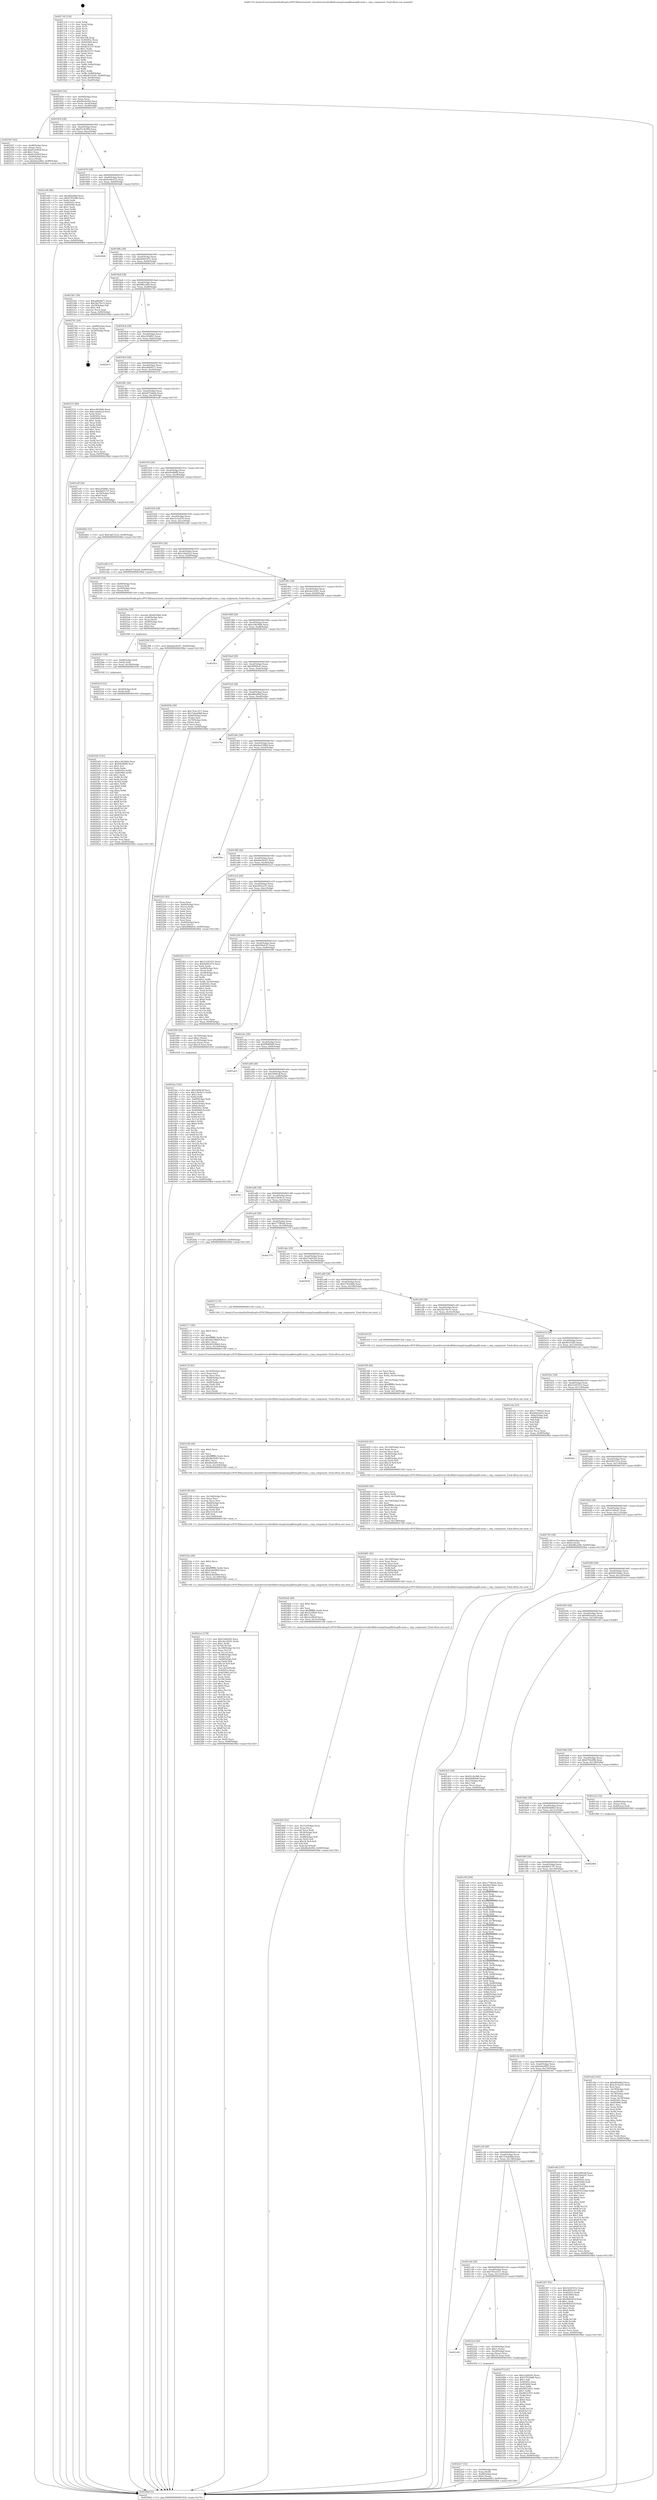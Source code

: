 digraph "0x4017c0" {
  label = "0x4017c0 (/mnt/c/Users/mathe/Desktop/tcc/POCII/binaries/extr_linuxdriversvideofbdevomap2omapfbomapfb-main.c_cmp_component_Final-ollvm.out::main(0))"
  labelloc = "t"
  node[shape=record]

  Entry [label="",width=0.3,height=0.3,shape=circle,fillcolor=black,style=filled]
  "0x401834" [label="{
     0x401834 [32]\l
     | [instrs]\l
     &nbsp;&nbsp;0x401834 \<+6\>: mov -0x90(%rbp),%eax\l
     &nbsp;&nbsp;0x40183a \<+2\>: mov %eax,%ecx\l
     &nbsp;&nbsp;0x40183c \<+6\>: sub $0x84a9c092,%ecx\l
     &nbsp;&nbsp;0x401842 \<+6\>: mov %eax,-0xa4(%rbp)\l
     &nbsp;&nbsp;0x401848 \<+6\>: mov %ecx,-0xa8(%rbp)\l
     &nbsp;&nbsp;0x40184e \<+6\>: je 0000000000402507 \<main+0xd47\>\l
  }"]
  "0x402507" [label="{
     0x402507 [42]\l
     | [instrs]\l
     &nbsp;&nbsp;0x402507 \<+4\>: mov -0x48(%rbp),%rax\l
     &nbsp;&nbsp;0x40250b \<+2\>: mov (%rax),%ecx\l
     &nbsp;&nbsp;0x40250d \<+6\>: add $0x81c6492f,%ecx\l
     &nbsp;&nbsp;0x402513 \<+3\>: add $0x1,%ecx\l
     &nbsp;&nbsp;0x402516 \<+6\>: sub $0x81c6492f,%ecx\l
     &nbsp;&nbsp;0x40251c \<+4\>: mov -0x48(%rbp),%rax\l
     &nbsp;&nbsp;0x402520 \<+2\>: mov %ecx,(%rax)\l
     &nbsp;&nbsp;0x402522 \<+10\>: movl $0x6daef483,-0x90(%rbp)\l
     &nbsp;&nbsp;0x40252c \<+5\>: jmp 00000000004029bd \<main+0x11fd\>\l
  }"]
  "0x401854" [label="{
     0x401854 [28]\l
     | [instrs]\l
     &nbsp;&nbsp;0x401854 \<+5\>: jmp 0000000000401859 \<main+0x99\>\l
     &nbsp;&nbsp;0x401859 \<+6\>: mov -0xa4(%rbp),%eax\l
     &nbsp;&nbsp;0x40185f \<+5\>: sub $0x91c9c984,%eax\l
     &nbsp;&nbsp;0x401864 \<+6\>: mov %eax,-0xac(%rbp)\l
     &nbsp;&nbsp;0x40186a \<+6\>: je 0000000000401e04 \<main+0x644\>\l
  }"]
  Exit [label="",width=0.3,height=0.3,shape=circle,fillcolor=black,style=filled,peripheries=2]
  "0x401e04" [label="{
     0x401e04 [86]\l
     | [instrs]\l
     &nbsp;&nbsp;0x401e04 \<+5\>: mov $0xd6ba8fef,%eax\l
     &nbsp;&nbsp;0x401e09 \<+5\>: mov $0x6792ef9b,%ecx\l
     &nbsp;&nbsp;0x401e0e \<+2\>: xor %edx,%edx\l
     &nbsp;&nbsp;0x401e10 \<+7\>: mov 0x40505c,%esi\l
     &nbsp;&nbsp;0x401e17 \<+7\>: mov 0x405060,%edi\l
     &nbsp;&nbsp;0x401e1e \<+3\>: sub $0x1,%edx\l
     &nbsp;&nbsp;0x401e21 \<+3\>: mov %esi,%r8d\l
     &nbsp;&nbsp;0x401e24 \<+3\>: add %edx,%r8d\l
     &nbsp;&nbsp;0x401e27 \<+4\>: imul %r8d,%esi\l
     &nbsp;&nbsp;0x401e2b \<+3\>: and $0x1,%esi\l
     &nbsp;&nbsp;0x401e2e \<+3\>: cmp $0x0,%esi\l
     &nbsp;&nbsp;0x401e31 \<+4\>: sete %r9b\l
     &nbsp;&nbsp;0x401e35 \<+3\>: cmp $0xa,%edi\l
     &nbsp;&nbsp;0x401e38 \<+4\>: setl %r10b\l
     &nbsp;&nbsp;0x401e3c \<+3\>: mov %r9b,%r11b\l
     &nbsp;&nbsp;0x401e3f \<+3\>: and %r10b,%r11b\l
     &nbsp;&nbsp;0x401e42 \<+3\>: xor %r10b,%r9b\l
     &nbsp;&nbsp;0x401e45 \<+3\>: or %r9b,%r11b\l
     &nbsp;&nbsp;0x401e48 \<+4\>: test $0x1,%r11b\l
     &nbsp;&nbsp;0x401e4c \<+3\>: cmovne %ecx,%eax\l
     &nbsp;&nbsp;0x401e4f \<+6\>: mov %eax,-0x90(%rbp)\l
     &nbsp;&nbsp;0x401e55 \<+5\>: jmp 00000000004029bd \<main+0x11fd\>\l
  }"]
  "0x401870" [label="{
     0x401870 [28]\l
     | [instrs]\l
     &nbsp;&nbsp;0x401870 \<+5\>: jmp 0000000000401875 \<main+0xb5\>\l
     &nbsp;&nbsp;0x401875 \<+6\>: mov -0xa4(%rbp),%eax\l
     &nbsp;&nbsp;0x40187b \<+5\>: sub $0x9c06c632,%eax\l
     &nbsp;&nbsp;0x401880 \<+6\>: mov %eax,-0xb0(%rbp)\l
     &nbsp;&nbsp;0x401886 \<+6\>: je 00000000004026db \<main+0xf1b\>\l
  }"]
  "0x4025d5" [label="{
     0x4025d5 [141]\l
     | [instrs]\l
     &nbsp;&nbsp;0x4025d5 \<+5\>: mov $0xcc4b39d4,%eax\l
     &nbsp;&nbsp;0x4025da \<+5\>: mov $0xb9c8bff4,%esi\l
     &nbsp;&nbsp;0x4025df \<+2\>: mov $0x1,%cl\l
     &nbsp;&nbsp;0x4025e1 \<+2\>: xor %edx,%edx\l
     &nbsp;&nbsp;0x4025e3 \<+8\>: mov 0x40505c,%r8d\l
     &nbsp;&nbsp;0x4025eb \<+8\>: mov 0x405060,%r9d\l
     &nbsp;&nbsp;0x4025f3 \<+3\>: sub $0x1,%edx\l
     &nbsp;&nbsp;0x4025f6 \<+3\>: mov %r8d,%r10d\l
     &nbsp;&nbsp;0x4025f9 \<+3\>: add %edx,%r10d\l
     &nbsp;&nbsp;0x4025fc \<+4\>: imul %r10d,%r8d\l
     &nbsp;&nbsp;0x402600 \<+4\>: and $0x1,%r8d\l
     &nbsp;&nbsp;0x402604 \<+4\>: cmp $0x0,%r8d\l
     &nbsp;&nbsp;0x402608 \<+4\>: sete %r11b\l
     &nbsp;&nbsp;0x40260c \<+4\>: cmp $0xa,%r9d\l
     &nbsp;&nbsp;0x402610 \<+3\>: setl %bl\l
     &nbsp;&nbsp;0x402613 \<+3\>: mov %r11b,%r14b\l
     &nbsp;&nbsp;0x402616 \<+4\>: xor $0xff,%r14b\l
     &nbsp;&nbsp;0x40261a \<+3\>: mov %bl,%r15b\l
     &nbsp;&nbsp;0x40261d \<+4\>: xor $0xff,%r15b\l
     &nbsp;&nbsp;0x402621 \<+3\>: xor $0x1,%cl\l
     &nbsp;&nbsp;0x402624 \<+3\>: mov %r14b,%r12b\l
     &nbsp;&nbsp;0x402627 \<+4\>: and $0xff,%r12b\l
     &nbsp;&nbsp;0x40262b \<+3\>: and %cl,%r11b\l
     &nbsp;&nbsp;0x40262e \<+3\>: mov %r15b,%r13b\l
     &nbsp;&nbsp;0x402631 \<+4\>: and $0xff,%r13b\l
     &nbsp;&nbsp;0x402635 \<+2\>: and %cl,%bl\l
     &nbsp;&nbsp;0x402637 \<+3\>: or %r11b,%r12b\l
     &nbsp;&nbsp;0x40263a \<+3\>: or %bl,%r13b\l
     &nbsp;&nbsp;0x40263d \<+3\>: xor %r13b,%r12b\l
     &nbsp;&nbsp;0x402640 \<+3\>: or %r15b,%r14b\l
     &nbsp;&nbsp;0x402643 \<+4\>: xor $0xff,%r14b\l
     &nbsp;&nbsp;0x402647 \<+3\>: or $0x1,%cl\l
     &nbsp;&nbsp;0x40264a \<+3\>: and %cl,%r14b\l
     &nbsp;&nbsp;0x40264d \<+3\>: or %r14b,%r12b\l
     &nbsp;&nbsp;0x402650 \<+4\>: test $0x1,%r12b\l
     &nbsp;&nbsp;0x402654 \<+3\>: cmovne %esi,%eax\l
     &nbsp;&nbsp;0x402657 \<+6\>: mov %eax,-0x90(%rbp)\l
     &nbsp;&nbsp;0x40265d \<+5\>: jmp 00000000004029bd \<main+0x11fd\>\l
  }"]
  "0x4026db" [label="{
     0x4026db\l
  }", style=dashed]
  "0x40188c" [label="{
     0x40188c [28]\l
     | [instrs]\l
     &nbsp;&nbsp;0x40188c \<+5\>: jmp 0000000000401891 \<main+0xd1\>\l
     &nbsp;&nbsp;0x401891 \<+6\>: mov -0xa4(%rbp),%eax\l
     &nbsp;&nbsp;0x401897 \<+5\>: sub $0x9e661d7e,%eax\l
     &nbsp;&nbsp;0x40189c \<+6\>: mov %eax,-0xb4(%rbp)\l
     &nbsp;&nbsp;0x4018a2 \<+6\>: je 00000000004023d1 \<main+0xc11\>\l
  }"]
  "0x4025c9" [label="{
     0x4025c9 [12]\l
     | [instrs]\l
     &nbsp;&nbsp;0x4025c9 \<+4\>: mov -0x50(%rbp),%rdi\l
     &nbsp;&nbsp;0x4025cd \<+3\>: mov (%rdi),%rdi\l
     &nbsp;&nbsp;0x4025d0 \<+5\>: call 0000000000401030 \<free@plt\>\l
     | [calls]\l
     &nbsp;&nbsp;0x401030 \{1\} (unknown)\l
  }"]
  "0x4023d1" [label="{
     0x4023d1 [30]\l
     | [instrs]\l
     &nbsp;&nbsp;0x4023d1 \<+5\>: mov $0xad6b4b71,%eax\l
     &nbsp;&nbsp;0x4023d6 \<+5\>: mov $0x3be76e7e,%ecx\l
     &nbsp;&nbsp;0x4023db \<+3\>: mov -0x29(%rbp),%dl\l
     &nbsp;&nbsp;0x4023de \<+3\>: test $0x1,%dl\l
     &nbsp;&nbsp;0x4023e1 \<+3\>: cmovne %ecx,%eax\l
     &nbsp;&nbsp;0x4023e4 \<+6\>: mov %eax,-0x90(%rbp)\l
     &nbsp;&nbsp;0x4023ea \<+5\>: jmp 00000000004029bd \<main+0x11fd\>\l
  }"]
  "0x4018a8" [label="{
     0x4018a8 [28]\l
     | [instrs]\l
     &nbsp;&nbsp;0x4018a8 \<+5\>: jmp 00000000004018ad \<main+0xed\>\l
     &nbsp;&nbsp;0x4018ad \<+6\>: mov -0xa4(%rbp),%eax\l
     &nbsp;&nbsp;0x4018b3 \<+5\>: sub $0x9f6ce4f4,%eax\l
     &nbsp;&nbsp;0x4018b8 \<+6\>: mov %eax,-0xb8(%rbp)\l
     &nbsp;&nbsp;0x4018be \<+6\>: je 0000000000402761 \<main+0xfa1\>\l
  }"]
  "0x4025b7" [label="{
     0x4025b7 [18]\l
     | [instrs]\l
     &nbsp;&nbsp;0x4025b7 \<+4\>: mov -0x68(%rbp),%rdi\l
     &nbsp;&nbsp;0x4025bb \<+3\>: mov (%rdi),%rdi\l
     &nbsp;&nbsp;0x4025be \<+6\>: mov %eax,-0x160(%rbp)\l
     &nbsp;&nbsp;0x4025c4 \<+5\>: call 0000000000401030 \<free@plt\>\l
     | [calls]\l
     &nbsp;&nbsp;0x401030 \{1\} (unknown)\l
  }"]
  "0x402761" [label="{
     0x402761 [24]\l
     | [instrs]\l
     &nbsp;&nbsp;0x402761 \<+7\>: mov -0x88(%rbp),%rax\l
     &nbsp;&nbsp;0x402768 \<+2\>: mov (%rax),%eax\l
     &nbsp;&nbsp;0x40276a \<+4\>: lea -0x28(%rbp),%rsp\l
     &nbsp;&nbsp;0x40276e \<+1\>: pop %rbx\l
     &nbsp;&nbsp;0x40276f \<+2\>: pop %r12\l
     &nbsp;&nbsp;0x402771 \<+2\>: pop %r13\l
     &nbsp;&nbsp;0x402773 \<+2\>: pop %r14\l
     &nbsp;&nbsp;0x402775 \<+2\>: pop %r15\l
     &nbsp;&nbsp;0x402777 \<+1\>: pop %rbp\l
     &nbsp;&nbsp;0x402778 \<+1\>: ret\l
  }"]
  "0x4018c4" [label="{
     0x4018c4 [28]\l
     | [instrs]\l
     &nbsp;&nbsp;0x4018c4 \<+5\>: jmp 00000000004018c9 \<main+0x109\>\l
     &nbsp;&nbsp;0x4018c9 \<+6\>: mov -0xa4(%rbp),%eax\l
     &nbsp;&nbsp;0x4018cf \<+5\>: sub $0xa3f3df61,%eax\l
     &nbsp;&nbsp;0x4018d4 \<+6\>: mov %eax,-0xbc(%rbp)\l
     &nbsp;&nbsp;0x4018da \<+6\>: je 0000000000402671 \<main+0xeb1\>\l
  }"]
  "0x40259a" [label="{
     0x40259a [29]\l
     | [instrs]\l
     &nbsp;&nbsp;0x40259a \<+10\>: movabs $0x4030b6,%rdi\l
     &nbsp;&nbsp;0x4025a4 \<+4\>: mov -0x40(%rbp),%rsi\l
     &nbsp;&nbsp;0x4025a8 \<+2\>: mov %eax,(%rsi)\l
     &nbsp;&nbsp;0x4025aa \<+4\>: mov -0x40(%rbp),%rsi\l
     &nbsp;&nbsp;0x4025ae \<+2\>: mov (%rsi),%esi\l
     &nbsp;&nbsp;0x4025b0 \<+2\>: mov $0x0,%al\l
     &nbsp;&nbsp;0x4025b2 \<+5\>: call 0000000000401040 \<printf@plt\>\l
     | [calls]\l
     &nbsp;&nbsp;0x401040 \{1\} (unknown)\l
  }"]
  "0x402671" [label="{
     0x402671\l
  }", style=dashed]
  "0x4018e0" [label="{
     0x4018e0 [28]\l
     | [instrs]\l
     &nbsp;&nbsp;0x4018e0 \<+5\>: jmp 00000000004018e5 \<main+0x125\>\l
     &nbsp;&nbsp;0x4018e5 \<+6\>: mov -0xa4(%rbp),%eax\l
     &nbsp;&nbsp;0x4018eb \<+5\>: sub $0xad6b4b71,%eax\l
     &nbsp;&nbsp;0x4018f0 \<+6\>: mov %eax,-0xc0(%rbp)\l
     &nbsp;&nbsp;0x4018f6 \<+6\>: je 0000000000402531 \<main+0xd71\>\l
  }"]
  "0x4024d3" [label="{
     0x4024d3 [52]\l
     | [instrs]\l
     &nbsp;&nbsp;0x4024d3 \<+6\>: mov -0x15c(%rbp),%ecx\l
     &nbsp;&nbsp;0x4024d9 \<+3\>: imul %eax,%ecx\l
     &nbsp;&nbsp;0x4024dc \<+3\>: movslq %ecx,%rdi\l
     &nbsp;&nbsp;0x4024df \<+4\>: mov -0x50(%rbp),%r8\l
     &nbsp;&nbsp;0x4024e3 \<+3\>: mov (%r8),%r8\l
     &nbsp;&nbsp;0x4024e6 \<+4\>: mov -0x48(%rbp),%r9\l
     &nbsp;&nbsp;0x4024ea \<+3\>: movslq (%r9),%r9\l
     &nbsp;&nbsp;0x4024ed \<+4\>: imul $0x18,%r9,%r9\l
     &nbsp;&nbsp;0x4024f1 \<+3\>: add %r9,%r8\l
     &nbsp;&nbsp;0x4024f4 \<+4\>: mov %rdi,0x10(%r8)\l
     &nbsp;&nbsp;0x4024f8 \<+10\>: movl $0x84a9c092,-0x90(%rbp)\l
     &nbsp;&nbsp;0x402502 \<+5\>: jmp 00000000004029bd \<main+0x11fd\>\l
  }"]
  "0x402531" [label="{
     0x402531 [86]\l
     | [instrs]\l
     &nbsp;&nbsp;0x402531 \<+5\>: mov $0xcc4b39d4,%eax\l
     &nbsp;&nbsp;0x402536 \<+5\>: mov $0xc2da62a2,%ecx\l
     &nbsp;&nbsp;0x40253b \<+2\>: xor %edx,%edx\l
     &nbsp;&nbsp;0x40253d \<+7\>: mov 0x40505c,%esi\l
     &nbsp;&nbsp;0x402544 \<+7\>: mov 0x405060,%edi\l
     &nbsp;&nbsp;0x40254b \<+3\>: sub $0x1,%edx\l
     &nbsp;&nbsp;0x40254e \<+3\>: mov %esi,%r8d\l
     &nbsp;&nbsp;0x402551 \<+3\>: add %edx,%r8d\l
     &nbsp;&nbsp;0x402554 \<+4\>: imul %r8d,%esi\l
     &nbsp;&nbsp;0x402558 \<+3\>: and $0x1,%esi\l
     &nbsp;&nbsp;0x40255b \<+3\>: cmp $0x0,%esi\l
     &nbsp;&nbsp;0x40255e \<+4\>: sete %r9b\l
     &nbsp;&nbsp;0x402562 \<+3\>: cmp $0xa,%edi\l
     &nbsp;&nbsp;0x402565 \<+4\>: setl %r10b\l
     &nbsp;&nbsp;0x402569 \<+3\>: mov %r9b,%r11b\l
     &nbsp;&nbsp;0x40256c \<+3\>: and %r10b,%r11b\l
     &nbsp;&nbsp;0x40256f \<+3\>: xor %r10b,%r9b\l
     &nbsp;&nbsp;0x402572 \<+3\>: or %r9b,%r11b\l
     &nbsp;&nbsp;0x402575 \<+4\>: test $0x1,%r11b\l
     &nbsp;&nbsp;0x402579 \<+3\>: cmovne %ecx,%eax\l
     &nbsp;&nbsp;0x40257c \<+6\>: mov %eax,-0x90(%rbp)\l
     &nbsp;&nbsp;0x402582 \<+5\>: jmp 00000000004029bd \<main+0x11fd\>\l
  }"]
  "0x4018fc" [label="{
     0x4018fc [28]\l
     | [instrs]\l
     &nbsp;&nbsp;0x4018fc \<+5\>: jmp 0000000000401901 \<main+0x141\>\l
     &nbsp;&nbsp;0x401901 \<+6\>: mov -0xa4(%rbp),%eax\l
     &nbsp;&nbsp;0x401907 \<+5\>: sub $0xb475deb4,%eax\l
     &nbsp;&nbsp;0x40190c \<+6\>: mov %eax,-0xc4(%rbp)\l
     &nbsp;&nbsp;0x401912 \<+6\>: je 0000000000401edf \<main+0x71f\>\l
  }"]
  "0x4024ab" [label="{
     0x4024ab [40]\l
     | [instrs]\l
     &nbsp;&nbsp;0x4024ab \<+5\>: mov $0x2,%ecx\l
     &nbsp;&nbsp;0x4024b0 \<+1\>: cltd\l
     &nbsp;&nbsp;0x4024b1 \<+2\>: idiv %ecx\l
     &nbsp;&nbsp;0x4024b3 \<+6\>: imul $0xfffffffe,%edx,%ecx\l
     &nbsp;&nbsp;0x4024b9 \<+6\>: add $0x2a2f0e8,%ecx\l
     &nbsp;&nbsp;0x4024bf \<+3\>: add $0x1,%ecx\l
     &nbsp;&nbsp;0x4024c2 \<+6\>: sub $0x2a2f0e8,%ecx\l
     &nbsp;&nbsp;0x4024c8 \<+6\>: mov %ecx,-0x15c(%rbp)\l
     &nbsp;&nbsp;0x4024ce \<+5\>: call 0000000000401160 \<next_i\>\l
     | [calls]\l
     &nbsp;&nbsp;0x401160 \{1\} (/mnt/c/Users/mathe/Desktop/tcc/POCII/binaries/extr_linuxdriversvideofbdevomap2omapfbomapfb-main.c_cmp_component_Final-ollvm.out::next_i)\l
  }"]
  "0x401edf" [label="{
     0x401edf [30]\l
     | [instrs]\l
     &nbsp;&nbsp;0x401edf \<+5\>: mov $0xa3f3df61,%eax\l
     &nbsp;&nbsp;0x401ee4 \<+5\>: mov $0x6bf317f7,%ecx\l
     &nbsp;&nbsp;0x401ee9 \<+3\>: mov -0x30(%rbp),%edx\l
     &nbsp;&nbsp;0x401eec \<+3\>: cmp $0x0,%edx\l
     &nbsp;&nbsp;0x401eef \<+3\>: cmove %ecx,%eax\l
     &nbsp;&nbsp;0x401ef2 \<+6\>: mov %eax,-0x90(%rbp)\l
     &nbsp;&nbsp;0x401ef8 \<+5\>: jmp 00000000004029bd \<main+0x11fd\>\l
  }"]
  "0x401918" [label="{
     0x401918 [28]\l
     | [instrs]\l
     &nbsp;&nbsp;0x401918 \<+5\>: jmp 000000000040191d \<main+0x15d\>\l
     &nbsp;&nbsp;0x40191d \<+6\>: mov -0xa4(%rbp),%eax\l
     &nbsp;&nbsp;0x401923 \<+5\>: sub $0xb9c8bff4,%eax\l
     &nbsp;&nbsp;0x401928 \<+6\>: mov %eax,-0xc8(%rbp)\l
     &nbsp;&nbsp;0x40192e \<+6\>: je 0000000000402662 \<main+0xea2\>\l
  }"]
  "0x402481" [label="{
     0x402481 [42]\l
     | [instrs]\l
     &nbsp;&nbsp;0x402481 \<+6\>: mov -0x158(%rbp),%ecx\l
     &nbsp;&nbsp;0x402487 \<+3\>: imul %eax,%ecx\l
     &nbsp;&nbsp;0x40248a \<+3\>: movslq %ecx,%rdi\l
     &nbsp;&nbsp;0x40248d \<+4\>: mov -0x50(%rbp),%r8\l
     &nbsp;&nbsp;0x402491 \<+3\>: mov (%r8),%r8\l
     &nbsp;&nbsp;0x402494 \<+4\>: mov -0x48(%rbp),%r9\l
     &nbsp;&nbsp;0x402498 \<+3\>: movslq (%r9),%r9\l
     &nbsp;&nbsp;0x40249b \<+4\>: imul $0x18,%r9,%r9\l
     &nbsp;&nbsp;0x40249f \<+3\>: add %r9,%r8\l
     &nbsp;&nbsp;0x4024a2 \<+4\>: mov %rdi,0x8(%r8)\l
     &nbsp;&nbsp;0x4024a6 \<+5\>: call 0000000000401160 \<next_i\>\l
     | [calls]\l
     &nbsp;&nbsp;0x401160 \{1\} (/mnt/c/Users/mathe/Desktop/tcc/POCII/binaries/extr_linuxdriversvideofbdevomap2omapfbomapfb-main.c_cmp_component_Final-ollvm.out::next_i)\l
  }"]
  "0x402662" [label="{
     0x402662 [15]\l
     | [instrs]\l
     &nbsp;&nbsp;0x402662 \<+10\>: movl $0x5dd1523c,-0x90(%rbp)\l
     &nbsp;&nbsp;0x40266c \<+5\>: jmp 00000000004029bd \<main+0x11fd\>\l
  }"]
  "0x401934" [label="{
     0x401934 [28]\l
     | [instrs]\l
     &nbsp;&nbsp;0x401934 \<+5\>: jmp 0000000000401939 \<main+0x179\>\l
     &nbsp;&nbsp;0x401939 \<+6\>: mov -0xa4(%rbp),%eax\l
     &nbsp;&nbsp;0x40193f \<+5\>: sub $0xc2c5ad35,%eax\l
     &nbsp;&nbsp;0x401944 \<+6\>: mov %eax,-0xcc(%rbp)\l
     &nbsp;&nbsp;0x40194a \<+6\>: je 0000000000401ed0 \<main+0x710\>\l
  }"]
  "0x402449" [label="{
     0x402449 [56]\l
     | [instrs]\l
     &nbsp;&nbsp;0x402449 \<+2\>: xor %ecx,%ecx\l
     &nbsp;&nbsp;0x40244b \<+5\>: mov $0x2,%edx\l
     &nbsp;&nbsp;0x402450 \<+6\>: mov %edx,-0x154(%rbp)\l
     &nbsp;&nbsp;0x402456 \<+1\>: cltd\l
     &nbsp;&nbsp;0x402457 \<+6\>: mov -0x154(%rbp),%esi\l
     &nbsp;&nbsp;0x40245d \<+2\>: idiv %esi\l
     &nbsp;&nbsp;0x40245f \<+6\>: imul $0xfffffffe,%edx,%edx\l
     &nbsp;&nbsp;0x402465 \<+3\>: mov %ecx,%r10d\l
     &nbsp;&nbsp;0x402468 \<+3\>: sub %edx,%r10d\l
     &nbsp;&nbsp;0x40246b \<+2\>: mov %ecx,%edx\l
     &nbsp;&nbsp;0x40246d \<+3\>: sub $0x1,%edx\l
     &nbsp;&nbsp;0x402470 \<+3\>: add %edx,%r10d\l
     &nbsp;&nbsp;0x402473 \<+3\>: sub %r10d,%ecx\l
     &nbsp;&nbsp;0x402476 \<+6\>: mov %ecx,-0x158(%rbp)\l
     &nbsp;&nbsp;0x40247c \<+5\>: call 0000000000401160 \<next_i\>\l
     | [calls]\l
     &nbsp;&nbsp;0x401160 \{1\} (/mnt/c/Users/mathe/Desktop/tcc/POCII/binaries/extr_linuxdriversvideofbdevomap2omapfbomapfb-main.c_cmp_component_Final-ollvm.out::next_i)\l
  }"]
  "0x401ed0" [label="{
     0x401ed0 [15]\l
     | [instrs]\l
     &nbsp;&nbsp;0x401ed0 \<+10\>: movl $0xb475deb4,-0x90(%rbp)\l
     &nbsp;&nbsp;0x401eda \<+5\>: jmp 00000000004029bd \<main+0x11fd\>\l
  }"]
  "0x401950" [label="{
     0x401950 [28]\l
     | [instrs]\l
     &nbsp;&nbsp;0x401950 \<+5\>: jmp 0000000000401955 \<main+0x195\>\l
     &nbsp;&nbsp;0x401955 \<+6\>: mov -0xa4(%rbp),%eax\l
     &nbsp;&nbsp;0x40195b \<+5\>: sub $0xc2da62a2,%eax\l
     &nbsp;&nbsp;0x401960 \<+6\>: mov %eax,-0xd0(%rbp)\l
     &nbsp;&nbsp;0x401966 \<+6\>: je 0000000000402587 \<main+0xdc7\>\l
  }"]
  "0x402420" [label="{
     0x402420 [41]\l
     | [instrs]\l
     &nbsp;&nbsp;0x402420 \<+6\>: mov -0x150(%rbp),%ecx\l
     &nbsp;&nbsp;0x402426 \<+3\>: imul %eax,%ecx\l
     &nbsp;&nbsp;0x402429 \<+3\>: movslq %ecx,%rdi\l
     &nbsp;&nbsp;0x40242c \<+4\>: mov -0x50(%rbp),%r8\l
     &nbsp;&nbsp;0x402430 \<+3\>: mov (%r8),%r8\l
     &nbsp;&nbsp;0x402433 \<+4\>: mov -0x48(%rbp),%r9\l
     &nbsp;&nbsp;0x402437 \<+3\>: movslq (%r9),%r9\l
     &nbsp;&nbsp;0x40243a \<+4\>: imul $0x18,%r9,%r9\l
     &nbsp;&nbsp;0x40243e \<+3\>: add %r9,%r8\l
     &nbsp;&nbsp;0x402441 \<+3\>: mov %rdi,(%r8)\l
     &nbsp;&nbsp;0x402444 \<+5\>: call 0000000000401160 \<next_i\>\l
     | [calls]\l
     &nbsp;&nbsp;0x401160 \{1\} (/mnt/c/Users/mathe/Desktop/tcc/POCII/binaries/extr_linuxdriversvideofbdevomap2omapfbomapfb-main.c_cmp_component_Final-ollvm.out::next_i)\l
  }"]
  "0x402587" [label="{
     0x402587 [19]\l
     | [instrs]\l
     &nbsp;&nbsp;0x402587 \<+4\>: mov -0x68(%rbp),%rax\l
     &nbsp;&nbsp;0x40258b \<+3\>: mov (%rax),%rdi\l
     &nbsp;&nbsp;0x40258e \<+4\>: mov -0x50(%rbp),%rax\l
     &nbsp;&nbsp;0x402592 \<+3\>: mov (%rax),%rsi\l
     &nbsp;&nbsp;0x402595 \<+5\>: call 00000000004013c0 \<cmp_component\>\l
     | [calls]\l
     &nbsp;&nbsp;0x4013c0 \{1\} (/mnt/c/Users/mathe/Desktop/tcc/POCII/binaries/extr_linuxdriversvideofbdevomap2omapfbomapfb-main.c_cmp_component_Final-ollvm.out::cmp_component)\l
  }"]
  "0x40196c" [label="{
     0x40196c [28]\l
     | [instrs]\l
     &nbsp;&nbsp;0x40196c \<+5\>: jmp 0000000000401971 \<main+0x1b1\>\l
     &nbsp;&nbsp;0x401971 \<+6\>: mov -0xa4(%rbp),%eax\l
     &nbsp;&nbsp;0x401977 \<+5\>: sub $0xc6a10341,%eax\l
     &nbsp;&nbsp;0x40197c \<+6\>: mov %eax,-0xd4(%rbp)\l
     &nbsp;&nbsp;0x401982 \<+6\>: je 0000000000402294 \<main+0xad4\>\l
  }"]
  "0x4023f4" [label="{
     0x4023f4 [44]\l
     | [instrs]\l
     &nbsp;&nbsp;0x4023f4 \<+2\>: xor %ecx,%ecx\l
     &nbsp;&nbsp;0x4023f6 \<+5\>: mov $0x2,%edx\l
     &nbsp;&nbsp;0x4023fb \<+6\>: mov %edx,-0x14c(%rbp)\l
     &nbsp;&nbsp;0x402401 \<+1\>: cltd\l
     &nbsp;&nbsp;0x402402 \<+6\>: mov -0x14c(%rbp),%esi\l
     &nbsp;&nbsp;0x402408 \<+2\>: idiv %esi\l
     &nbsp;&nbsp;0x40240a \<+6\>: imul $0xfffffffe,%edx,%edx\l
     &nbsp;&nbsp;0x402410 \<+3\>: sub $0x1,%ecx\l
     &nbsp;&nbsp;0x402413 \<+2\>: sub %ecx,%edx\l
     &nbsp;&nbsp;0x402415 \<+6\>: mov %edx,-0x150(%rbp)\l
     &nbsp;&nbsp;0x40241b \<+5\>: call 0000000000401160 \<next_i\>\l
     | [calls]\l
     &nbsp;&nbsp;0x401160 \{1\} (/mnt/c/Users/mathe/Desktop/tcc/POCII/binaries/extr_linuxdriversvideofbdevomap2omapfbomapfb-main.c_cmp_component_Final-ollvm.out::next_i)\l
  }"]
  "0x402294" [label="{
     0x402294 [15]\l
     | [instrs]\l
     &nbsp;&nbsp;0x402294 \<+10\>: movl $0xdda56e97,-0x90(%rbp)\l
     &nbsp;&nbsp;0x40229e \<+5\>: jmp 00000000004029bd \<main+0x11fd\>\l
  }"]
  "0x401988" [label="{
     0x401988 [28]\l
     | [instrs]\l
     &nbsp;&nbsp;0x401988 \<+5\>: jmp 000000000040198d \<main+0x1cd\>\l
     &nbsp;&nbsp;0x40198d \<+6\>: mov -0xa4(%rbp),%eax\l
     &nbsp;&nbsp;0x401993 \<+5\>: sub $0xcc4b39d4,%eax\l
     &nbsp;&nbsp;0x401998 \<+6\>: mov %eax,-0xd8(%rbp)\l
     &nbsp;&nbsp;0x40199e \<+6\>: je 0000000000402951 \<main+0x1191\>\l
  }"]
  "0x4022e7" [label="{
     0x4022e7 [32]\l
     | [instrs]\l
     &nbsp;&nbsp;0x4022e7 \<+4\>: mov -0x50(%rbp),%rdi\l
     &nbsp;&nbsp;0x4022eb \<+3\>: mov %rax,(%rdi)\l
     &nbsp;&nbsp;0x4022ee \<+4\>: mov -0x48(%rbp),%rax\l
     &nbsp;&nbsp;0x4022f2 \<+6\>: movl $0x0,(%rax)\l
     &nbsp;&nbsp;0x4022f8 \<+10\>: movl $0x6daef483,-0x90(%rbp)\l
     &nbsp;&nbsp;0x402302 \<+5\>: jmp 00000000004029bd \<main+0x11fd\>\l
  }"]
  "0x402951" [label="{
     0x402951\l
  }", style=dashed]
  "0x4019a4" [label="{
     0x4019a4 [28]\l
     | [instrs]\l
     &nbsp;&nbsp;0x4019a4 \<+5\>: jmp 00000000004019a9 \<main+0x1e9\>\l
     &nbsp;&nbsp;0x4019a9 \<+6\>: mov -0xa4(%rbp),%eax\l
     &nbsp;&nbsp;0x4019af \<+5\>: sub $0xd08b0cfc,%eax\l
     &nbsp;&nbsp;0x4019b4 \<+6\>: mov %eax,-0xdc(%rbp)\l
     &nbsp;&nbsp;0x4019ba \<+6\>: je 000000000040205b \<main+0x89b\>\l
  }"]
  "0x401c60" [label="{
     0x401c60\l
  }", style=dashed]
  "0x40205b" [label="{
     0x40205b [36]\l
     | [instrs]\l
     &nbsp;&nbsp;0x40205b \<+5\>: mov $0x743e1411,%eax\l
     &nbsp;&nbsp;0x402060 \<+5\>: mov $0x724ab9b8,%ecx\l
     &nbsp;&nbsp;0x402065 \<+4\>: mov -0x60(%rbp),%rdx\l
     &nbsp;&nbsp;0x402069 \<+2\>: mov (%rdx),%esi\l
     &nbsp;&nbsp;0x40206b \<+4\>: mov -0x70(%rbp),%rdx\l
     &nbsp;&nbsp;0x40206f \<+2\>: cmp (%rdx),%esi\l
     &nbsp;&nbsp;0x402071 \<+3\>: cmovl %ecx,%eax\l
     &nbsp;&nbsp;0x402074 \<+6\>: mov %eax,-0x90(%rbp)\l
     &nbsp;&nbsp;0x40207a \<+5\>: jmp 00000000004029bd \<main+0x11fd\>\l
  }"]
  "0x4019c0" [label="{
     0x4019c0 [28]\l
     | [instrs]\l
     &nbsp;&nbsp;0x4019c0 \<+5\>: jmp 00000000004019c5 \<main+0x205\>\l
     &nbsp;&nbsp;0x4019c5 \<+6\>: mov -0xa4(%rbp),%eax\l
     &nbsp;&nbsp;0x4019cb \<+5\>: sub $0xd6ba8fef,%eax\l
     &nbsp;&nbsp;0x4019d0 \<+6\>: mov %eax,-0xe0(%rbp)\l
     &nbsp;&nbsp;0x4019d6 \<+6\>: je 00000000004027be \<main+0xffe\>\l
  }"]
  "0x4022cd" [label="{
     0x4022cd [26]\l
     | [instrs]\l
     &nbsp;&nbsp;0x4022cd \<+4\>: mov -0x58(%rbp),%rax\l
     &nbsp;&nbsp;0x4022d1 \<+6\>: movl $0x1,(%rax)\l
     &nbsp;&nbsp;0x4022d7 \<+4\>: mov -0x58(%rbp),%rax\l
     &nbsp;&nbsp;0x4022db \<+3\>: movslq (%rax),%rax\l
     &nbsp;&nbsp;0x4022de \<+4\>: imul $0x18,%rax,%rdi\l
     &nbsp;&nbsp;0x4022e2 \<+5\>: call 0000000000401050 \<malloc@plt\>\l
     | [calls]\l
     &nbsp;&nbsp;0x401050 \{1\} (unknown)\l
  }"]
  "0x4027be" [label="{
     0x4027be\l
  }", style=dashed]
  "0x4019dc" [label="{
     0x4019dc [28]\l
     | [instrs]\l
     &nbsp;&nbsp;0x4019dc \<+5\>: jmp 00000000004019e1 \<main+0x221\>\l
     &nbsp;&nbsp;0x4019e1 \<+6\>: mov -0xa4(%rbp),%eax\l
     &nbsp;&nbsp;0x4019e7 \<+5\>: sub $0xdae338b0,%eax\l
     &nbsp;&nbsp;0x4019ec \<+6\>: mov %eax,-0xe4(%rbp)\l
     &nbsp;&nbsp;0x4019f2 \<+6\>: je 00000000004029ae \<main+0x11ee\>\l
  }"]
  "0x4021e2" [label="{
     0x4021e2 [178]\l
     | [instrs]\l
     &nbsp;&nbsp;0x4021e2 \<+5\>: mov $0x23af42d5,%ecx\l
     &nbsp;&nbsp;0x4021e7 \<+5\>: mov $0xc6a10341,%edx\l
     &nbsp;&nbsp;0x4021ec \<+3\>: mov $0x1,%r9b\l
     &nbsp;&nbsp;0x4021ef \<+3\>: xor %r10d,%r10d\l
     &nbsp;&nbsp;0x4021f2 \<+7\>: mov -0x148(%rbp),%r11d\l
     &nbsp;&nbsp;0x4021f9 \<+4\>: imul %eax,%r11d\l
     &nbsp;&nbsp;0x4021fd \<+3\>: movslq %r11d,%rsi\l
     &nbsp;&nbsp;0x402200 \<+4\>: mov -0x68(%rbp),%rdi\l
     &nbsp;&nbsp;0x402204 \<+3\>: mov (%rdi),%rdi\l
     &nbsp;&nbsp;0x402207 \<+4\>: mov -0x60(%rbp),%r8\l
     &nbsp;&nbsp;0x40220b \<+3\>: movslq (%r8),%r8\l
     &nbsp;&nbsp;0x40220e \<+4\>: imul $0x18,%r8,%r8\l
     &nbsp;&nbsp;0x402212 \<+3\>: add %r8,%rdi\l
     &nbsp;&nbsp;0x402215 \<+4\>: mov %rsi,0x10(%rdi)\l
     &nbsp;&nbsp;0x402219 \<+7\>: mov 0x40505c,%eax\l
     &nbsp;&nbsp;0x402220 \<+8\>: mov 0x405060,%r11d\l
     &nbsp;&nbsp;0x402228 \<+4\>: sub $0x1,%r10d\l
     &nbsp;&nbsp;0x40222c \<+2\>: mov %eax,%ebx\l
     &nbsp;&nbsp;0x40222e \<+3\>: add %r10d,%ebx\l
     &nbsp;&nbsp;0x402231 \<+3\>: imul %ebx,%eax\l
     &nbsp;&nbsp;0x402234 \<+3\>: and $0x1,%eax\l
     &nbsp;&nbsp;0x402237 \<+3\>: cmp $0x0,%eax\l
     &nbsp;&nbsp;0x40223a \<+4\>: sete %r14b\l
     &nbsp;&nbsp;0x40223e \<+4\>: cmp $0xa,%r11d\l
     &nbsp;&nbsp;0x402242 \<+4\>: setl %r15b\l
     &nbsp;&nbsp;0x402246 \<+3\>: mov %r14b,%r12b\l
     &nbsp;&nbsp;0x402249 \<+4\>: xor $0xff,%r12b\l
     &nbsp;&nbsp;0x40224d \<+3\>: mov %r15b,%r13b\l
     &nbsp;&nbsp;0x402250 \<+4\>: xor $0xff,%r13b\l
     &nbsp;&nbsp;0x402254 \<+4\>: xor $0x1,%r9b\l
     &nbsp;&nbsp;0x402258 \<+3\>: mov %r12b,%al\l
     &nbsp;&nbsp;0x40225b \<+2\>: and $0xff,%al\l
     &nbsp;&nbsp;0x40225d \<+3\>: and %r9b,%r14b\l
     &nbsp;&nbsp;0x402260 \<+3\>: mov %r13b,%sil\l
     &nbsp;&nbsp;0x402263 \<+4\>: and $0xff,%sil\l
     &nbsp;&nbsp;0x402267 \<+3\>: and %r9b,%r15b\l
     &nbsp;&nbsp;0x40226a \<+3\>: or %r14b,%al\l
     &nbsp;&nbsp;0x40226d \<+3\>: or %r15b,%sil\l
     &nbsp;&nbsp;0x402270 \<+3\>: xor %sil,%al\l
     &nbsp;&nbsp;0x402273 \<+3\>: or %r13b,%r12b\l
     &nbsp;&nbsp;0x402276 \<+4\>: xor $0xff,%r12b\l
     &nbsp;&nbsp;0x40227a \<+4\>: or $0x1,%r9b\l
     &nbsp;&nbsp;0x40227e \<+3\>: and %r9b,%r12b\l
     &nbsp;&nbsp;0x402281 \<+3\>: or %r12b,%al\l
     &nbsp;&nbsp;0x402284 \<+2\>: test $0x1,%al\l
     &nbsp;&nbsp;0x402286 \<+3\>: cmovne %edx,%ecx\l
     &nbsp;&nbsp;0x402289 \<+6\>: mov %ecx,-0x90(%rbp)\l
     &nbsp;&nbsp;0x40228f \<+5\>: jmp 00000000004029bd \<main+0x11fd\>\l
  }"]
  "0x4029ae" [label="{
     0x4029ae\l
  }", style=dashed]
  "0x4019f8" [label="{
     0x4019f8 [28]\l
     | [instrs]\l
     &nbsp;&nbsp;0x4019f8 \<+5\>: jmp 00000000004019fd \<main+0x23d\>\l
     &nbsp;&nbsp;0x4019fd \<+6\>: mov -0xa4(%rbp),%eax\l
     &nbsp;&nbsp;0x401a03 \<+5\>: sub $0xdda56e97,%eax\l
     &nbsp;&nbsp;0x401a08 \<+6\>: mov %eax,-0xe8(%rbp)\l
     &nbsp;&nbsp;0x401a0e \<+6\>: je 00000000004022a3 \<main+0xae3\>\l
  }"]
  "0x4021ba" [label="{
     0x4021ba [40]\l
     | [instrs]\l
     &nbsp;&nbsp;0x4021ba \<+5\>: mov $0x2,%ecx\l
     &nbsp;&nbsp;0x4021bf \<+1\>: cltd\l
     &nbsp;&nbsp;0x4021c0 \<+2\>: idiv %ecx\l
     &nbsp;&nbsp;0x4021c2 \<+6\>: imul $0xfffffffe,%edx,%ecx\l
     &nbsp;&nbsp;0x4021c8 \<+6\>: sub $0xdc4d380d,%ecx\l
     &nbsp;&nbsp;0x4021ce \<+3\>: add $0x1,%ecx\l
     &nbsp;&nbsp;0x4021d1 \<+6\>: add $0xdc4d380d,%ecx\l
     &nbsp;&nbsp;0x4021d7 \<+6\>: mov %ecx,-0x148(%rbp)\l
     &nbsp;&nbsp;0x4021dd \<+5\>: call 0000000000401160 \<next_i\>\l
     | [calls]\l
     &nbsp;&nbsp;0x401160 \{1\} (/mnt/c/Users/mathe/Desktop/tcc/POCII/binaries/extr_linuxdriversvideofbdevomap2omapfbomapfb-main.c_cmp_component_Final-ollvm.out::next_i)\l
  }"]
  "0x4022a3" [label="{
     0x4022a3 [42]\l
     | [instrs]\l
     &nbsp;&nbsp;0x4022a3 \<+2\>: xor %eax,%eax\l
     &nbsp;&nbsp;0x4022a5 \<+4\>: mov -0x60(%rbp),%rcx\l
     &nbsp;&nbsp;0x4022a9 \<+2\>: mov (%rcx),%edx\l
     &nbsp;&nbsp;0x4022ab \<+2\>: mov %eax,%esi\l
     &nbsp;&nbsp;0x4022ad \<+2\>: sub %edx,%esi\l
     &nbsp;&nbsp;0x4022af \<+2\>: mov %eax,%edx\l
     &nbsp;&nbsp;0x4022b1 \<+3\>: sub $0x1,%edx\l
     &nbsp;&nbsp;0x4022b4 \<+2\>: add %edx,%esi\l
     &nbsp;&nbsp;0x4022b6 \<+2\>: sub %esi,%eax\l
     &nbsp;&nbsp;0x4022b8 \<+4\>: mov -0x60(%rbp),%rcx\l
     &nbsp;&nbsp;0x4022bc \<+2\>: mov %eax,(%rcx)\l
     &nbsp;&nbsp;0x4022be \<+10\>: movl $0xd08b0cfc,-0x90(%rbp)\l
     &nbsp;&nbsp;0x4022c8 \<+5\>: jmp 00000000004029bd \<main+0x11fd\>\l
  }"]
  "0x401a14" [label="{
     0x401a14 [28]\l
     | [instrs]\l
     &nbsp;&nbsp;0x401a14 \<+5\>: jmp 0000000000401a19 \<main+0x259\>\l
     &nbsp;&nbsp;0x401a19 \<+6\>: mov -0xa4(%rbp),%eax\l
     &nbsp;&nbsp;0x401a1f \<+5\>: sub $0xe995a231,%eax\l
     &nbsp;&nbsp;0x401a24 \<+6\>: mov %eax,-0xec(%rbp)\l
     &nbsp;&nbsp;0x401a2a \<+6\>: je 0000000000402362 \<main+0xba2\>\l
  }"]
  "0x402190" [label="{
     0x402190 [42]\l
     | [instrs]\l
     &nbsp;&nbsp;0x402190 \<+6\>: mov -0x144(%rbp),%ecx\l
     &nbsp;&nbsp;0x402196 \<+3\>: imul %eax,%ecx\l
     &nbsp;&nbsp;0x402199 \<+3\>: movslq %ecx,%rsi\l
     &nbsp;&nbsp;0x40219c \<+4\>: mov -0x68(%rbp),%rdi\l
     &nbsp;&nbsp;0x4021a0 \<+3\>: mov (%rdi),%rdi\l
     &nbsp;&nbsp;0x4021a3 \<+4\>: mov -0x60(%rbp),%r8\l
     &nbsp;&nbsp;0x4021a7 \<+3\>: movslq (%r8),%r8\l
     &nbsp;&nbsp;0x4021aa \<+4\>: imul $0x18,%r8,%r8\l
     &nbsp;&nbsp;0x4021ae \<+3\>: add %r8,%rdi\l
     &nbsp;&nbsp;0x4021b1 \<+4\>: mov %rsi,0x8(%rdi)\l
     &nbsp;&nbsp;0x4021b5 \<+5\>: call 0000000000401160 \<next_i\>\l
     | [calls]\l
     &nbsp;&nbsp;0x401160 \{1\} (/mnt/c/Users/mathe/Desktop/tcc/POCII/binaries/extr_linuxdriversvideofbdevomap2omapfbomapfb-main.c_cmp_component_Final-ollvm.out::next_i)\l
  }"]
  "0x402362" [label="{
     0x402362 [111]\l
     | [instrs]\l
     &nbsp;&nbsp;0x402362 \<+5\>: mov $0x52245552,%eax\l
     &nbsp;&nbsp;0x402367 \<+5\>: mov $0x9e661d7e,%ecx\l
     &nbsp;&nbsp;0x40236c \<+2\>: xor %edx,%edx\l
     &nbsp;&nbsp;0x40236e \<+4\>: mov -0x48(%rbp),%rsi\l
     &nbsp;&nbsp;0x402372 \<+2\>: mov (%rsi),%edi\l
     &nbsp;&nbsp;0x402374 \<+4\>: mov -0x58(%rbp),%rsi\l
     &nbsp;&nbsp;0x402378 \<+2\>: cmp (%rsi),%edi\l
     &nbsp;&nbsp;0x40237a \<+4\>: setl %r8b\l
     &nbsp;&nbsp;0x40237e \<+4\>: and $0x1,%r8b\l
     &nbsp;&nbsp;0x402382 \<+4\>: mov %r8b,-0x29(%rbp)\l
     &nbsp;&nbsp;0x402386 \<+7\>: mov 0x40505c,%edi\l
     &nbsp;&nbsp;0x40238d \<+8\>: mov 0x405060,%r9d\l
     &nbsp;&nbsp;0x402395 \<+3\>: sub $0x1,%edx\l
     &nbsp;&nbsp;0x402398 \<+3\>: mov %edi,%r10d\l
     &nbsp;&nbsp;0x40239b \<+3\>: add %edx,%r10d\l
     &nbsp;&nbsp;0x40239e \<+4\>: imul %r10d,%edi\l
     &nbsp;&nbsp;0x4023a2 \<+3\>: and $0x1,%edi\l
     &nbsp;&nbsp;0x4023a5 \<+3\>: cmp $0x0,%edi\l
     &nbsp;&nbsp;0x4023a8 \<+4\>: sete %r8b\l
     &nbsp;&nbsp;0x4023ac \<+4\>: cmp $0xa,%r9d\l
     &nbsp;&nbsp;0x4023b0 \<+4\>: setl %r11b\l
     &nbsp;&nbsp;0x4023b4 \<+3\>: mov %r8b,%bl\l
     &nbsp;&nbsp;0x4023b7 \<+3\>: and %r11b,%bl\l
     &nbsp;&nbsp;0x4023ba \<+3\>: xor %r11b,%r8b\l
     &nbsp;&nbsp;0x4023bd \<+3\>: or %r8b,%bl\l
     &nbsp;&nbsp;0x4023c0 \<+3\>: test $0x1,%bl\l
     &nbsp;&nbsp;0x4023c3 \<+3\>: cmovne %ecx,%eax\l
     &nbsp;&nbsp;0x4023c6 \<+6\>: mov %eax,-0x90(%rbp)\l
     &nbsp;&nbsp;0x4023cc \<+5\>: jmp 00000000004029bd \<main+0x11fd\>\l
  }"]
  "0x401a30" [label="{
     0x401a30 [28]\l
     | [instrs]\l
     &nbsp;&nbsp;0x401a30 \<+5\>: jmp 0000000000401a35 \<main+0x275\>\l
     &nbsp;&nbsp;0x401a35 \<+6\>: mov -0xa4(%rbp),%eax\l
     &nbsp;&nbsp;0x401a3b \<+5\>: sub $0xf39efc47,%eax\l
     &nbsp;&nbsp;0x401a40 \<+6\>: mov %eax,-0xf0(%rbp)\l
     &nbsp;&nbsp;0x401a46 \<+6\>: je 0000000000401f90 \<main+0x7d0\>\l
  }"]
  "0x402168" [label="{
     0x402168 [40]\l
     | [instrs]\l
     &nbsp;&nbsp;0x402168 \<+5\>: mov $0x2,%ecx\l
     &nbsp;&nbsp;0x40216d \<+1\>: cltd\l
     &nbsp;&nbsp;0x40216e \<+2\>: idiv %ecx\l
     &nbsp;&nbsp;0x402170 \<+6\>: imul $0xfffffffe,%edx,%ecx\l
     &nbsp;&nbsp;0x402176 \<+6\>: add $0xd8cf2df3,%ecx\l
     &nbsp;&nbsp;0x40217c \<+3\>: add $0x1,%ecx\l
     &nbsp;&nbsp;0x40217f \<+6\>: sub $0xd8cf2df3,%ecx\l
     &nbsp;&nbsp;0x402185 \<+6\>: mov %ecx,-0x144(%rbp)\l
     &nbsp;&nbsp;0x40218b \<+5\>: call 0000000000401160 \<next_i\>\l
     | [calls]\l
     &nbsp;&nbsp;0x401160 \{1\} (/mnt/c/Users/mathe/Desktop/tcc/POCII/binaries/extr_linuxdriversvideofbdevomap2omapfbomapfb-main.c_cmp_component_Final-ollvm.out::next_i)\l
  }"]
  "0x401f90" [label="{
     0x401f90 [26]\l
     | [instrs]\l
     &nbsp;&nbsp;0x401f90 \<+4\>: mov -0x70(%rbp),%rax\l
     &nbsp;&nbsp;0x401f94 \<+6\>: movl $0x1,(%rax)\l
     &nbsp;&nbsp;0x401f9a \<+4\>: mov -0x70(%rbp),%rax\l
     &nbsp;&nbsp;0x401f9e \<+3\>: movslq (%rax),%rax\l
     &nbsp;&nbsp;0x401fa1 \<+4\>: imul $0x18,%rax,%rdi\l
     &nbsp;&nbsp;0x401fa5 \<+5\>: call 0000000000401050 \<malloc@plt\>\l
     | [calls]\l
     &nbsp;&nbsp;0x401050 \{1\} (unknown)\l
  }"]
  "0x401a4c" [label="{
     0x401a4c [28]\l
     | [instrs]\l
     &nbsp;&nbsp;0x401a4c \<+5\>: jmp 0000000000401a51 \<main+0x291\>\l
     &nbsp;&nbsp;0x401a51 \<+6\>: mov -0xa4(%rbp),%eax\l
     &nbsp;&nbsp;0x401a57 \<+5\>: sub $0xf968f498,%eax\l
     &nbsp;&nbsp;0x401a5c \<+6\>: mov %eax,-0xf4(%rbp)\l
     &nbsp;&nbsp;0x401a62 \<+6\>: je 0000000000401de3 \<main+0x623\>\l
  }"]
  "0x40213f" [label="{
     0x40213f [41]\l
     | [instrs]\l
     &nbsp;&nbsp;0x40213f \<+6\>: mov -0x140(%rbp),%ecx\l
     &nbsp;&nbsp;0x402145 \<+3\>: imul %eax,%ecx\l
     &nbsp;&nbsp;0x402148 \<+3\>: movslq %ecx,%rsi\l
     &nbsp;&nbsp;0x40214b \<+4\>: mov -0x68(%rbp),%rdi\l
     &nbsp;&nbsp;0x40214f \<+3\>: mov (%rdi),%rdi\l
     &nbsp;&nbsp;0x402152 \<+4\>: mov -0x60(%rbp),%r8\l
     &nbsp;&nbsp;0x402156 \<+3\>: movslq (%r8),%r8\l
     &nbsp;&nbsp;0x402159 \<+4\>: imul $0x18,%r8,%r8\l
     &nbsp;&nbsp;0x40215d \<+3\>: add %r8,%rdi\l
     &nbsp;&nbsp;0x402160 \<+3\>: mov %rsi,(%rdi)\l
     &nbsp;&nbsp;0x402163 \<+5\>: call 0000000000401160 \<next_i\>\l
     | [calls]\l
     &nbsp;&nbsp;0x401160 \{1\} (/mnt/c/Users/mathe/Desktop/tcc/POCII/binaries/extr_linuxdriversvideofbdevomap2omapfbomapfb-main.c_cmp_component_Final-ollvm.out::next_i)\l
  }"]
  "0x401de3" [label="{
     0x401de3\l
  }", style=dashed]
  "0x401a68" [label="{
     0x401a68 [28]\l
     | [instrs]\l
     &nbsp;&nbsp;0x401a68 \<+5\>: jmp 0000000000401a6d \<main+0x2ad\>\l
     &nbsp;&nbsp;0x401a6d \<+6\>: mov -0xa4(%rbp),%eax\l
     &nbsp;&nbsp;0x401a73 \<+5\>: sub $0x2d99cdf,%eax\l
     &nbsp;&nbsp;0x401a78 \<+6\>: mov %eax,-0xf8(%rbp)\l
     &nbsp;&nbsp;0x401a7e \<+6\>: je 00000000004027ee \<main+0x102e\>\l
  }"]
  "0x402117" [label="{
     0x402117 [40]\l
     | [instrs]\l
     &nbsp;&nbsp;0x402117 \<+5\>: mov $0x2,%ecx\l
     &nbsp;&nbsp;0x40211c \<+1\>: cltd\l
     &nbsp;&nbsp;0x40211d \<+2\>: idiv %ecx\l
     &nbsp;&nbsp;0x40211f \<+6\>: imul $0xfffffffe,%edx,%ecx\l
     &nbsp;&nbsp;0x402125 \<+6\>: sub $0x44229b64,%ecx\l
     &nbsp;&nbsp;0x40212b \<+3\>: add $0x1,%ecx\l
     &nbsp;&nbsp;0x40212e \<+6\>: add $0x44229b64,%ecx\l
     &nbsp;&nbsp;0x402134 \<+6\>: mov %ecx,-0x140(%rbp)\l
     &nbsp;&nbsp;0x40213a \<+5\>: call 0000000000401160 \<next_i\>\l
     | [calls]\l
     &nbsp;&nbsp;0x401160 \{1\} (/mnt/c/Users/mathe/Desktop/tcc/POCII/binaries/extr_linuxdriversvideofbdevomap2omapfbomapfb-main.c_cmp_component_Final-ollvm.out::next_i)\l
  }"]
  "0x4027ee" [label="{
     0x4027ee\l
  }", style=dashed]
  "0x401a84" [label="{
     0x401a84 [28]\l
     | [instrs]\l
     &nbsp;&nbsp;0x401a84 \<+5\>: jmp 0000000000401a89 \<main+0x2c9\>\l
     &nbsp;&nbsp;0x401a89 \<+6\>: mov -0xa4(%rbp),%eax\l
     &nbsp;&nbsp;0x401a8f \<+5\>: sub $0x139c8c1c,%eax\l
     &nbsp;&nbsp;0x401a94 \<+6\>: mov %eax,-0xfc(%rbp)\l
     &nbsp;&nbsp;0x401a9a \<+6\>: je 000000000040204c \<main+0x88c\>\l
  }"]
  "0x401c44" [label="{
     0x401c44 [28]\l
     | [instrs]\l
     &nbsp;&nbsp;0x401c44 \<+5\>: jmp 0000000000401c49 \<main+0x489\>\l
     &nbsp;&nbsp;0x401c49 \<+6\>: mov -0xa4(%rbp),%eax\l
     &nbsp;&nbsp;0x401c4f \<+5\>: sub $0x743e1411,%eax\l
     &nbsp;&nbsp;0x401c54 \<+6\>: mov %eax,-0x13c(%rbp)\l
     &nbsp;&nbsp;0x401c5a \<+6\>: je 00000000004022cd \<main+0xb0d\>\l
  }"]
  "0x40204c" [label="{
     0x40204c [15]\l
     | [instrs]\l
     &nbsp;&nbsp;0x40204c \<+10\>: movl $0xd08b0cfc,-0x90(%rbp)\l
     &nbsp;&nbsp;0x402056 \<+5\>: jmp 00000000004029bd \<main+0x11fd\>\l
  }"]
  "0x401aa0" [label="{
     0x401aa0 [28]\l
     | [instrs]\l
     &nbsp;&nbsp;0x401aa0 \<+5\>: jmp 0000000000401aa5 \<main+0x2e5\>\l
     &nbsp;&nbsp;0x401aa5 \<+6\>: mov -0xa4(%rbp),%eax\l
     &nbsp;&nbsp;0x401aab \<+5\>: sub $0x177f85e6,%eax\l
     &nbsp;&nbsp;0x401ab0 \<+6\>: mov %eax,-0x100(%rbp)\l
     &nbsp;&nbsp;0x401ab6 \<+6\>: je 0000000000402779 \<main+0xfb9\>\l
  }"]
  "0x40207f" [label="{
     0x40207f [147]\l
     | [instrs]\l
     &nbsp;&nbsp;0x40207f \<+5\>: mov $0x23af42d5,%eax\l
     &nbsp;&nbsp;0x402084 \<+5\>: mov $0x3703c8d0,%ecx\l
     &nbsp;&nbsp;0x402089 \<+2\>: mov $0x1,%dl\l
     &nbsp;&nbsp;0x40208b \<+7\>: mov 0x40505c,%esi\l
     &nbsp;&nbsp;0x402092 \<+7\>: mov 0x405060,%edi\l
     &nbsp;&nbsp;0x402099 \<+3\>: mov %esi,%r8d\l
     &nbsp;&nbsp;0x40209c \<+7\>: add $0x90522f31,%r8d\l
     &nbsp;&nbsp;0x4020a3 \<+4\>: sub $0x1,%r8d\l
     &nbsp;&nbsp;0x4020a7 \<+7\>: sub $0x90522f31,%r8d\l
     &nbsp;&nbsp;0x4020ae \<+4\>: imul %r8d,%esi\l
     &nbsp;&nbsp;0x4020b2 \<+3\>: and $0x1,%esi\l
     &nbsp;&nbsp;0x4020b5 \<+3\>: cmp $0x0,%esi\l
     &nbsp;&nbsp;0x4020b8 \<+4\>: sete %r9b\l
     &nbsp;&nbsp;0x4020bc \<+3\>: cmp $0xa,%edi\l
     &nbsp;&nbsp;0x4020bf \<+4\>: setl %r10b\l
     &nbsp;&nbsp;0x4020c3 \<+3\>: mov %r9b,%r11b\l
     &nbsp;&nbsp;0x4020c6 \<+4\>: xor $0xff,%r11b\l
     &nbsp;&nbsp;0x4020ca \<+3\>: mov %r10b,%bl\l
     &nbsp;&nbsp;0x4020cd \<+3\>: xor $0xff,%bl\l
     &nbsp;&nbsp;0x4020d0 \<+3\>: xor $0x0,%dl\l
     &nbsp;&nbsp;0x4020d3 \<+3\>: mov %r11b,%r14b\l
     &nbsp;&nbsp;0x4020d6 \<+4\>: and $0x0,%r14b\l
     &nbsp;&nbsp;0x4020da \<+3\>: and %dl,%r9b\l
     &nbsp;&nbsp;0x4020dd \<+3\>: mov %bl,%r15b\l
     &nbsp;&nbsp;0x4020e0 \<+4\>: and $0x0,%r15b\l
     &nbsp;&nbsp;0x4020e4 \<+3\>: and %dl,%r10b\l
     &nbsp;&nbsp;0x4020e7 \<+3\>: or %r9b,%r14b\l
     &nbsp;&nbsp;0x4020ea \<+3\>: or %r10b,%r15b\l
     &nbsp;&nbsp;0x4020ed \<+3\>: xor %r15b,%r14b\l
     &nbsp;&nbsp;0x4020f0 \<+3\>: or %bl,%r11b\l
     &nbsp;&nbsp;0x4020f3 \<+4\>: xor $0xff,%r11b\l
     &nbsp;&nbsp;0x4020f7 \<+3\>: or $0x0,%dl\l
     &nbsp;&nbsp;0x4020fa \<+3\>: and %dl,%r11b\l
     &nbsp;&nbsp;0x4020fd \<+3\>: or %r11b,%r14b\l
     &nbsp;&nbsp;0x402100 \<+4\>: test $0x1,%r14b\l
     &nbsp;&nbsp;0x402104 \<+3\>: cmovne %ecx,%eax\l
     &nbsp;&nbsp;0x402107 \<+6\>: mov %eax,-0x90(%rbp)\l
     &nbsp;&nbsp;0x40210d \<+5\>: jmp 00000000004029bd \<main+0x11fd\>\l
  }"]
  "0x402779" [label="{
     0x402779\l
  }", style=dashed]
  "0x401abc" [label="{
     0x401abc [28]\l
     | [instrs]\l
     &nbsp;&nbsp;0x401abc \<+5\>: jmp 0000000000401ac1 \<main+0x301\>\l
     &nbsp;&nbsp;0x401ac1 \<+6\>: mov -0xa4(%rbp),%eax\l
     &nbsp;&nbsp;0x401ac7 \<+5\>: sub $0x23af42d5,%eax\l
     &nbsp;&nbsp;0x401acc \<+6\>: mov %eax,-0x104(%rbp)\l
     &nbsp;&nbsp;0x401ad2 \<+6\>: je 0000000000402828 \<main+0x1068\>\l
  }"]
  "0x401c28" [label="{
     0x401c28 [28]\l
     | [instrs]\l
     &nbsp;&nbsp;0x401c28 \<+5\>: jmp 0000000000401c2d \<main+0x46d\>\l
     &nbsp;&nbsp;0x401c2d \<+6\>: mov -0xa4(%rbp),%eax\l
     &nbsp;&nbsp;0x401c33 \<+5\>: sub $0x724ab9b8,%eax\l
     &nbsp;&nbsp;0x401c38 \<+6\>: mov %eax,-0x138(%rbp)\l
     &nbsp;&nbsp;0x401c3e \<+6\>: je 000000000040207f \<main+0x8bf\>\l
  }"]
  "0x402828" [label="{
     0x402828\l
  }", style=dashed]
  "0x401ad8" [label="{
     0x401ad8 [28]\l
     | [instrs]\l
     &nbsp;&nbsp;0x401ad8 \<+5\>: jmp 0000000000401add \<main+0x31d\>\l
     &nbsp;&nbsp;0x401add \<+6\>: mov -0xa4(%rbp),%eax\l
     &nbsp;&nbsp;0x401ae3 \<+5\>: sub $0x3703c8d0,%eax\l
     &nbsp;&nbsp;0x401ae8 \<+6\>: mov %eax,-0x108(%rbp)\l
     &nbsp;&nbsp;0x401aee \<+6\>: je 0000000000402112 \<main+0x952\>\l
  }"]
  "0x402307" [label="{
     0x402307 [91]\l
     | [instrs]\l
     &nbsp;&nbsp;0x402307 \<+5\>: mov $0x52245552,%eax\l
     &nbsp;&nbsp;0x40230c \<+5\>: mov $0xe995a231,%ecx\l
     &nbsp;&nbsp;0x402311 \<+7\>: mov 0x40505c,%edx\l
     &nbsp;&nbsp;0x402318 \<+7\>: mov 0x405060,%esi\l
     &nbsp;&nbsp;0x40231f \<+2\>: mov %edx,%edi\l
     &nbsp;&nbsp;0x402321 \<+6\>: add $0x90f2d55f,%edi\l
     &nbsp;&nbsp;0x402327 \<+3\>: sub $0x1,%edi\l
     &nbsp;&nbsp;0x40232a \<+6\>: sub $0x90f2d55f,%edi\l
     &nbsp;&nbsp;0x402330 \<+3\>: imul %edi,%edx\l
     &nbsp;&nbsp;0x402333 \<+3\>: and $0x1,%edx\l
     &nbsp;&nbsp;0x402336 \<+3\>: cmp $0x0,%edx\l
     &nbsp;&nbsp;0x402339 \<+4\>: sete %r8b\l
     &nbsp;&nbsp;0x40233d \<+3\>: cmp $0xa,%esi\l
     &nbsp;&nbsp;0x402340 \<+4\>: setl %r9b\l
     &nbsp;&nbsp;0x402344 \<+3\>: mov %r8b,%r10b\l
     &nbsp;&nbsp;0x402347 \<+3\>: and %r9b,%r10b\l
     &nbsp;&nbsp;0x40234a \<+3\>: xor %r9b,%r8b\l
     &nbsp;&nbsp;0x40234d \<+3\>: or %r8b,%r10b\l
     &nbsp;&nbsp;0x402350 \<+4\>: test $0x1,%r10b\l
     &nbsp;&nbsp;0x402354 \<+3\>: cmovne %ecx,%eax\l
     &nbsp;&nbsp;0x402357 \<+6\>: mov %eax,-0x90(%rbp)\l
     &nbsp;&nbsp;0x40235d \<+5\>: jmp 00000000004029bd \<main+0x11fd\>\l
  }"]
  "0x402112" [label="{
     0x402112 [5]\l
     | [instrs]\l
     &nbsp;&nbsp;0x402112 \<+5\>: call 0000000000401160 \<next_i\>\l
     | [calls]\l
     &nbsp;&nbsp;0x401160 \{1\} (/mnt/c/Users/mathe/Desktop/tcc/POCII/binaries/extr_linuxdriversvideofbdevomap2omapfbomapfb-main.c_cmp_component_Final-ollvm.out::next_i)\l
  }"]
  "0x401af4" [label="{
     0x401af4 [28]\l
     | [instrs]\l
     &nbsp;&nbsp;0x401af4 \<+5\>: jmp 0000000000401af9 \<main+0x339\>\l
     &nbsp;&nbsp;0x401af9 \<+6\>: mov -0xa4(%rbp),%eax\l
     &nbsp;&nbsp;0x401aff \<+5\>: sub $0x3be76e7e,%eax\l
     &nbsp;&nbsp;0x401b04 \<+6\>: mov %eax,-0x10c(%rbp)\l
     &nbsp;&nbsp;0x401b0a \<+6\>: je 00000000004023ef \<main+0xc2f\>\l
  }"]
  "0x401faa" [label="{
     0x401faa [162]\l
     | [instrs]\l
     &nbsp;&nbsp;0x401faa \<+5\>: mov $0x2d99cdf,%ecx\l
     &nbsp;&nbsp;0x401faf \<+5\>: mov $0x139c8c1c,%edx\l
     &nbsp;&nbsp;0x401fb4 \<+3\>: mov $0x1,%sil\l
     &nbsp;&nbsp;0x401fb7 \<+3\>: xor %r8d,%r8d\l
     &nbsp;&nbsp;0x401fba \<+4\>: mov -0x68(%rbp),%rdi\l
     &nbsp;&nbsp;0x401fbe \<+3\>: mov %rax,(%rdi)\l
     &nbsp;&nbsp;0x401fc1 \<+4\>: mov -0x60(%rbp),%rax\l
     &nbsp;&nbsp;0x401fc5 \<+6\>: movl $0x0,(%rax)\l
     &nbsp;&nbsp;0x401fcb \<+8\>: mov 0x40505c,%r9d\l
     &nbsp;&nbsp;0x401fd3 \<+8\>: mov 0x405060,%r10d\l
     &nbsp;&nbsp;0x401fdb \<+4\>: sub $0x1,%r8d\l
     &nbsp;&nbsp;0x401fdf \<+3\>: mov %r9d,%r11d\l
     &nbsp;&nbsp;0x401fe2 \<+3\>: add %r8d,%r11d\l
     &nbsp;&nbsp;0x401fe5 \<+4\>: imul %r11d,%r9d\l
     &nbsp;&nbsp;0x401fe9 \<+4\>: and $0x1,%r9d\l
     &nbsp;&nbsp;0x401fed \<+4\>: cmp $0x0,%r9d\l
     &nbsp;&nbsp;0x401ff1 \<+3\>: sete %bl\l
     &nbsp;&nbsp;0x401ff4 \<+4\>: cmp $0xa,%r10d\l
     &nbsp;&nbsp;0x401ff8 \<+4\>: setl %r14b\l
     &nbsp;&nbsp;0x401ffc \<+3\>: mov %bl,%r15b\l
     &nbsp;&nbsp;0x401fff \<+4\>: xor $0xff,%r15b\l
     &nbsp;&nbsp;0x402003 \<+3\>: mov %r14b,%r12b\l
     &nbsp;&nbsp;0x402006 \<+4\>: xor $0xff,%r12b\l
     &nbsp;&nbsp;0x40200a \<+4\>: xor $0x1,%sil\l
     &nbsp;&nbsp;0x40200e \<+3\>: mov %r15b,%r13b\l
     &nbsp;&nbsp;0x402011 \<+4\>: and $0xff,%r13b\l
     &nbsp;&nbsp;0x402015 \<+3\>: and %sil,%bl\l
     &nbsp;&nbsp;0x402018 \<+3\>: mov %r12b,%al\l
     &nbsp;&nbsp;0x40201b \<+2\>: and $0xff,%al\l
     &nbsp;&nbsp;0x40201d \<+3\>: and %sil,%r14b\l
     &nbsp;&nbsp;0x402020 \<+3\>: or %bl,%r13b\l
     &nbsp;&nbsp;0x402023 \<+3\>: or %r14b,%al\l
     &nbsp;&nbsp;0x402026 \<+3\>: xor %al,%r13b\l
     &nbsp;&nbsp;0x402029 \<+3\>: or %r12b,%r15b\l
     &nbsp;&nbsp;0x40202c \<+4\>: xor $0xff,%r15b\l
     &nbsp;&nbsp;0x402030 \<+4\>: or $0x1,%sil\l
     &nbsp;&nbsp;0x402034 \<+3\>: and %sil,%r15b\l
     &nbsp;&nbsp;0x402037 \<+3\>: or %r15b,%r13b\l
     &nbsp;&nbsp;0x40203a \<+4\>: test $0x1,%r13b\l
     &nbsp;&nbsp;0x40203e \<+3\>: cmovne %edx,%ecx\l
     &nbsp;&nbsp;0x402041 \<+6\>: mov %ecx,-0x90(%rbp)\l
     &nbsp;&nbsp;0x402047 \<+5\>: jmp 00000000004029bd \<main+0x11fd\>\l
  }"]
  "0x4023ef" [label="{
     0x4023ef [5]\l
     | [instrs]\l
     &nbsp;&nbsp;0x4023ef \<+5\>: call 0000000000401160 \<next_i\>\l
     | [calls]\l
     &nbsp;&nbsp;0x401160 \{1\} (/mnt/c/Users/mathe/Desktop/tcc/POCII/binaries/extr_linuxdriversvideofbdevomap2omapfbomapfb-main.c_cmp_component_Final-ollvm.out::next_i)\l
  }"]
  "0x401b10" [label="{
     0x401b10 [28]\l
     | [instrs]\l
     &nbsp;&nbsp;0x401b10 \<+5\>: jmp 0000000000401b15 \<main+0x355\>\l
     &nbsp;&nbsp;0x401b15 \<+6\>: mov -0xa4(%rbp),%eax\l
     &nbsp;&nbsp;0x401b1b \<+5\>: sub $0x461f1bf5,%eax\l
     &nbsp;&nbsp;0x401b20 \<+6\>: mov %eax,-0x110(%rbp)\l
     &nbsp;&nbsp;0x401b26 \<+6\>: je 0000000000401c6a \<main+0x4aa\>\l
  }"]
  "0x401c0c" [label="{
     0x401c0c [28]\l
     | [instrs]\l
     &nbsp;&nbsp;0x401c0c \<+5\>: jmp 0000000000401c11 \<main+0x451\>\l
     &nbsp;&nbsp;0x401c11 \<+6\>: mov -0xa4(%rbp),%eax\l
     &nbsp;&nbsp;0x401c17 \<+5\>: sub $0x6daef483,%eax\l
     &nbsp;&nbsp;0x401c1c \<+6\>: mov %eax,-0x134(%rbp)\l
     &nbsp;&nbsp;0x401c22 \<+6\>: je 0000000000402307 \<main+0xb47\>\l
  }"]
  "0x401c6a" [label="{
     0x401c6a [53]\l
     | [instrs]\l
     &nbsp;&nbsp;0x401c6a \<+5\>: mov $0x177f85e6,%eax\l
     &nbsp;&nbsp;0x401c6f \<+5\>: mov $0x6662ed5e,%ecx\l
     &nbsp;&nbsp;0x401c74 \<+6\>: mov -0x8a(%rbp),%dl\l
     &nbsp;&nbsp;0x401c7a \<+7\>: mov -0x89(%rbp),%sil\l
     &nbsp;&nbsp;0x401c81 \<+3\>: mov %dl,%dil\l
     &nbsp;&nbsp;0x401c84 \<+3\>: and %sil,%dil\l
     &nbsp;&nbsp;0x401c87 \<+3\>: xor %sil,%dl\l
     &nbsp;&nbsp;0x401c8a \<+3\>: or %dl,%dil\l
     &nbsp;&nbsp;0x401c8d \<+4\>: test $0x1,%dil\l
     &nbsp;&nbsp;0x401c91 \<+3\>: cmovne %ecx,%eax\l
     &nbsp;&nbsp;0x401c94 \<+6\>: mov %eax,-0x90(%rbp)\l
     &nbsp;&nbsp;0x401c9a \<+5\>: jmp 00000000004029bd \<main+0x11fd\>\l
  }"]
  "0x401b2c" [label="{
     0x401b2c [28]\l
     | [instrs]\l
     &nbsp;&nbsp;0x401b2c \<+5\>: jmp 0000000000401b31 \<main+0x371\>\l
     &nbsp;&nbsp;0x401b31 \<+6\>: mov -0xa4(%rbp),%eax\l
     &nbsp;&nbsp;0x401b37 \<+5\>: sub $0x52245552,%eax\l
     &nbsp;&nbsp;0x401b3c \<+6\>: mov %eax,-0x114(%rbp)\l
     &nbsp;&nbsp;0x401b42 \<+6\>: je 000000000040292c \<main+0x116c\>\l
  }"]
  "0x4029bd" [label="{
     0x4029bd [5]\l
     | [instrs]\l
     &nbsp;&nbsp;0x4029bd \<+5\>: jmp 0000000000401834 \<main+0x74\>\l
  }"]
  "0x4017c0" [label="{
     0x4017c0 [116]\l
     | [instrs]\l
     &nbsp;&nbsp;0x4017c0 \<+1\>: push %rbp\l
     &nbsp;&nbsp;0x4017c1 \<+3\>: mov %rsp,%rbp\l
     &nbsp;&nbsp;0x4017c4 \<+2\>: push %r15\l
     &nbsp;&nbsp;0x4017c6 \<+2\>: push %r14\l
     &nbsp;&nbsp;0x4017c8 \<+2\>: push %r13\l
     &nbsp;&nbsp;0x4017ca \<+2\>: push %r12\l
     &nbsp;&nbsp;0x4017cc \<+1\>: push %rbx\l
     &nbsp;&nbsp;0x4017cd \<+7\>: sub $0x168,%rsp\l
     &nbsp;&nbsp;0x4017d4 \<+7\>: mov 0x40505c,%eax\l
     &nbsp;&nbsp;0x4017db \<+7\>: mov 0x405060,%ecx\l
     &nbsp;&nbsp;0x4017e2 \<+2\>: mov %eax,%edx\l
     &nbsp;&nbsp;0x4017e4 \<+6\>: sub $0x4b32337,%edx\l
     &nbsp;&nbsp;0x4017ea \<+3\>: sub $0x1,%edx\l
     &nbsp;&nbsp;0x4017ed \<+6\>: add $0x4b32337,%edx\l
     &nbsp;&nbsp;0x4017f3 \<+3\>: imul %edx,%eax\l
     &nbsp;&nbsp;0x4017f6 \<+3\>: and $0x1,%eax\l
     &nbsp;&nbsp;0x4017f9 \<+3\>: cmp $0x0,%eax\l
     &nbsp;&nbsp;0x4017fc \<+4\>: sete %r8b\l
     &nbsp;&nbsp;0x401800 \<+4\>: and $0x1,%r8b\l
     &nbsp;&nbsp;0x401804 \<+7\>: mov %r8b,-0x8a(%rbp)\l
     &nbsp;&nbsp;0x40180b \<+3\>: cmp $0xa,%ecx\l
     &nbsp;&nbsp;0x40180e \<+4\>: setl %r8b\l
     &nbsp;&nbsp;0x401812 \<+4\>: and $0x1,%r8b\l
     &nbsp;&nbsp;0x401816 \<+7\>: mov %r8b,-0x89(%rbp)\l
     &nbsp;&nbsp;0x40181d \<+10\>: movl $0x461f1bf5,-0x90(%rbp)\l
     &nbsp;&nbsp;0x401827 \<+6\>: mov %edi,-0x94(%rbp)\l
     &nbsp;&nbsp;0x40182d \<+7\>: mov %rsi,-0xa0(%rbp)\l
  }"]
  "0x401efd" [label="{
     0x401efd [147]\l
     | [instrs]\l
     &nbsp;&nbsp;0x401efd \<+5\>: mov $0x2d99cdf,%eax\l
     &nbsp;&nbsp;0x401f02 \<+5\>: mov $0xf39efc47,%ecx\l
     &nbsp;&nbsp;0x401f07 \<+2\>: mov $0x1,%dl\l
     &nbsp;&nbsp;0x401f09 \<+7\>: mov 0x40505c,%esi\l
     &nbsp;&nbsp;0x401f10 \<+7\>: mov 0x405060,%edi\l
     &nbsp;&nbsp;0x401f17 \<+3\>: mov %esi,%r8d\l
     &nbsp;&nbsp;0x401f1a \<+7\>: sub $0x87635268,%r8d\l
     &nbsp;&nbsp;0x401f21 \<+4\>: sub $0x1,%r8d\l
     &nbsp;&nbsp;0x401f25 \<+7\>: add $0x87635268,%r8d\l
     &nbsp;&nbsp;0x401f2c \<+4\>: imul %r8d,%esi\l
     &nbsp;&nbsp;0x401f30 \<+3\>: and $0x1,%esi\l
     &nbsp;&nbsp;0x401f33 \<+3\>: cmp $0x0,%esi\l
     &nbsp;&nbsp;0x401f36 \<+4\>: sete %r9b\l
     &nbsp;&nbsp;0x401f3a \<+3\>: cmp $0xa,%edi\l
     &nbsp;&nbsp;0x401f3d \<+4\>: setl %r10b\l
     &nbsp;&nbsp;0x401f41 \<+3\>: mov %r9b,%r11b\l
     &nbsp;&nbsp;0x401f44 \<+4\>: xor $0xff,%r11b\l
     &nbsp;&nbsp;0x401f48 \<+3\>: mov %r10b,%bl\l
     &nbsp;&nbsp;0x401f4b \<+3\>: xor $0xff,%bl\l
     &nbsp;&nbsp;0x401f4e \<+3\>: xor $0x1,%dl\l
     &nbsp;&nbsp;0x401f51 \<+3\>: mov %r11b,%r14b\l
     &nbsp;&nbsp;0x401f54 \<+4\>: and $0xff,%r14b\l
     &nbsp;&nbsp;0x401f58 \<+3\>: and %dl,%r9b\l
     &nbsp;&nbsp;0x401f5b \<+3\>: mov %bl,%r15b\l
     &nbsp;&nbsp;0x401f5e \<+4\>: and $0xff,%r15b\l
     &nbsp;&nbsp;0x401f62 \<+3\>: and %dl,%r10b\l
     &nbsp;&nbsp;0x401f65 \<+3\>: or %r9b,%r14b\l
     &nbsp;&nbsp;0x401f68 \<+3\>: or %r10b,%r15b\l
     &nbsp;&nbsp;0x401f6b \<+3\>: xor %r15b,%r14b\l
     &nbsp;&nbsp;0x401f6e \<+3\>: or %bl,%r11b\l
     &nbsp;&nbsp;0x401f71 \<+4\>: xor $0xff,%r11b\l
     &nbsp;&nbsp;0x401f75 \<+3\>: or $0x1,%dl\l
     &nbsp;&nbsp;0x401f78 \<+3\>: and %dl,%r11b\l
     &nbsp;&nbsp;0x401f7b \<+3\>: or %r11b,%r14b\l
     &nbsp;&nbsp;0x401f7e \<+4\>: test $0x1,%r14b\l
     &nbsp;&nbsp;0x401f82 \<+3\>: cmovne %ecx,%eax\l
     &nbsp;&nbsp;0x401f85 \<+6\>: mov %eax,-0x90(%rbp)\l
     &nbsp;&nbsp;0x401f8b \<+5\>: jmp 00000000004029bd \<main+0x11fd\>\l
  }"]
  "0x40292c" [label="{
     0x40292c\l
  }", style=dashed]
  "0x401b48" [label="{
     0x401b48 [28]\l
     | [instrs]\l
     &nbsp;&nbsp;0x401b48 \<+5\>: jmp 0000000000401b4d \<main+0x38d\>\l
     &nbsp;&nbsp;0x401b4d \<+6\>: mov -0xa4(%rbp),%eax\l
     &nbsp;&nbsp;0x401b53 \<+5\>: sub $0x5dd1523c,%eax\l
     &nbsp;&nbsp;0x401b58 \<+6\>: mov %eax,-0x118(%rbp)\l
     &nbsp;&nbsp;0x401b5e \<+6\>: je 0000000000402745 \<main+0xf85\>\l
  }"]
  "0x401bf0" [label="{
     0x401bf0 [28]\l
     | [instrs]\l
     &nbsp;&nbsp;0x401bf0 \<+5\>: jmp 0000000000401bf5 \<main+0x435\>\l
     &nbsp;&nbsp;0x401bf5 \<+6\>: mov -0xa4(%rbp),%eax\l
     &nbsp;&nbsp;0x401bfb \<+5\>: sub $0x6bf317f7,%eax\l
     &nbsp;&nbsp;0x401c00 \<+6\>: mov %eax,-0x130(%rbp)\l
     &nbsp;&nbsp;0x401c06 \<+6\>: je 0000000000401efd \<main+0x73d\>\l
  }"]
  "0x402745" [label="{
     0x402745 [28]\l
     | [instrs]\l
     &nbsp;&nbsp;0x402745 \<+7\>: mov -0x88(%rbp),%rax\l
     &nbsp;&nbsp;0x40274c \<+6\>: movl $0x0,(%rax)\l
     &nbsp;&nbsp;0x402752 \<+10\>: movl $0x9f6ce4f4,-0x90(%rbp)\l
     &nbsp;&nbsp;0x40275c \<+5\>: jmp 00000000004029bd \<main+0x11fd\>\l
  }"]
  "0x401b64" [label="{
     0x401b64 [28]\l
     | [instrs]\l
     &nbsp;&nbsp;0x401b64 \<+5\>: jmp 0000000000401b69 \<main+0x3a9\>\l
     &nbsp;&nbsp;0x401b69 \<+6\>: mov -0xa4(%rbp),%eax\l
     &nbsp;&nbsp;0x401b6f \<+5\>: sub $0x5e140c41,%eax\l
     &nbsp;&nbsp;0x401b74 \<+6\>: mov %eax,-0x11c(%rbp)\l
     &nbsp;&nbsp;0x401b7a \<+6\>: je 0000000000402736 \<main+0xf76\>\l
  }"]
  "0x402680" [label="{
     0x402680\l
  }", style=dashed]
  "0x402736" [label="{
     0x402736\l
  }", style=dashed]
  "0x401b80" [label="{
     0x401b80 [28]\l
     | [instrs]\l
     &nbsp;&nbsp;0x401b80 \<+5\>: jmp 0000000000401b85 \<main+0x3c5\>\l
     &nbsp;&nbsp;0x401b85 \<+6\>: mov -0xa4(%rbp),%eax\l
     &nbsp;&nbsp;0x401b8b \<+5\>: sub $0x66236dec,%eax\l
     &nbsp;&nbsp;0x401b90 \<+6\>: mov %eax,-0x120(%rbp)\l
     &nbsp;&nbsp;0x401b96 \<+6\>: je 0000000000401dc5 \<main+0x605\>\l
  }"]
  "0x401e6a" [label="{
     0x401e6a [102]\l
     | [instrs]\l
     &nbsp;&nbsp;0x401e6a \<+5\>: mov $0xd6ba8fef,%ecx\l
     &nbsp;&nbsp;0x401e6f \<+5\>: mov $0xc2c5ad35,%edx\l
     &nbsp;&nbsp;0x401e74 \<+2\>: xor %esi,%esi\l
     &nbsp;&nbsp;0x401e76 \<+4\>: mov -0x78(%rbp),%rdi\l
     &nbsp;&nbsp;0x401e7a \<+2\>: mov %eax,(%rdi)\l
     &nbsp;&nbsp;0x401e7c \<+4\>: mov -0x78(%rbp),%rdi\l
     &nbsp;&nbsp;0x401e80 \<+2\>: mov (%rdi),%eax\l
     &nbsp;&nbsp;0x401e82 \<+3\>: mov %eax,-0x30(%rbp)\l
     &nbsp;&nbsp;0x401e85 \<+7\>: mov 0x40505c,%eax\l
     &nbsp;&nbsp;0x401e8c \<+8\>: mov 0x405060,%r8d\l
     &nbsp;&nbsp;0x401e94 \<+3\>: sub $0x1,%esi\l
     &nbsp;&nbsp;0x401e97 \<+3\>: mov %eax,%r9d\l
     &nbsp;&nbsp;0x401e9a \<+3\>: add %esi,%r9d\l
     &nbsp;&nbsp;0x401e9d \<+4\>: imul %r9d,%eax\l
     &nbsp;&nbsp;0x401ea1 \<+3\>: and $0x1,%eax\l
     &nbsp;&nbsp;0x401ea4 \<+3\>: cmp $0x0,%eax\l
     &nbsp;&nbsp;0x401ea7 \<+4\>: sete %r10b\l
     &nbsp;&nbsp;0x401eab \<+4\>: cmp $0xa,%r8d\l
     &nbsp;&nbsp;0x401eaf \<+4\>: setl %r11b\l
     &nbsp;&nbsp;0x401eb3 \<+3\>: mov %r10b,%bl\l
     &nbsp;&nbsp;0x401eb6 \<+3\>: and %r11b,%bl\l
     &nbsp;&nbsp;0x401eb9 \<+3\>: xor %r11b,%r10b\l
     &nbsp;&nbsp;0x401ebc \<+3\>: or %r10b,%bl\l
     &nbsp;&nbsp;0x401ebf \<+3\>: test $0x1,%bl\l
     &nbsp;&nbsp;0x401ec2 \<+3\>: cmovne %edx,%ecx\l
     &nbsp;&nbsp;0x401ec5 \<+6\>: mov %ecx,-0x90(%rbp)\l
     &nbsp;&nbsp;0x401ecb \<+5\>: jmp 00000000004029bd \<main+0x11fd\>\l
  }"]
  "0x401dc5" [label="{
     0x401dc5 [30]\l
     | [instrs]\l
     &nbsp;&nbsp;0x401dc5 \<+5\>: mov $0x91c9c984,%eax\l
     &nbsp;&nbsp;0x401dca \<+5\>: mov $0xf968f498,%ecx\l
     &nbsp;&nbsp;0x401dcf \<+3\>: mov -0x31(%rbp),%dl\l
     &nbsp;&nbsp;0x401dd2 \<+3\>: test $0x1,%dl\l
     &nbsp;&nbsp;0x401dd5 \<+3\>: cmovne %ecx,%eax\l
     &nbsp;&nbsp;0x401dd8 \<+6\>: mov %eax,-0x90(%rbp)\l
     &nbsp;&nbsp;0x401dde \<+5\>: jmp 00000000004029bd \<main+0x11fd\>\l
  }"]
  "0x401b9c" [label="{
     0x401b9c [28]\l
     | [instrs]\l
     &nbsp;&nbsp;0x401b9c \<+5\>: jmp 0000000000401ba1 \<main+0x3e1\>\l
     &nbsp;&nbsp;0x401ba1 \<+6\>: mov -0xa4(%rbp),%eax\l
     &nbsp;&nbsp;0x401ba7 \<+5\>: sub $0x6662ed5e,%eax\l
     &nbsp;&nbsp;0x401bac \<+6\>: mov %eax,-0x124(%rbp)\l
     &nbsp;&nbsp;0x401bb2 \<+6\>: je 0000000000401c9f \<main+0x4df\>\l
  }"]
  "0x401bd4" [label="{
     0x401bd4 [28]\l
     | [instrs]\l
     &nbsp;&nbsp;0x401bd4 \<+5\>: jmp 0000000000401bd9 \<main+0x419\>\l
     &nbsp;&nbsp;0x401bd9 \<+6\>: mov -0xa4(%rbp),%eax\l
     &nbsp;&nbsp;0x401bdf \<+5\>: sub $0x6838df53,%eax\l
     &nbsp;&nbsp;0x401be4 \<+6\>: mov %eax,-0x12c(%rbp)\l
     &nbsp;&nbsp;0x401bea \<+6\>: je 0000000000402680 \<main+0xec0\>\l
  }"]
  "0x401c9f" [label="{
     0x401c9f [294]\l
     | [instrs]\l
     &nbsp;&nbsp;0x401c9f \<+5\>: mov $0x177f85e6,%eax\l
     &nbsp;&nbsp;0x401ca4 \<+5\>: mov $0x66236dec,%ecx\l
     &nbsp;&nbsp;0x401ca9 \<+2\>: xor %edx,%edx\l
     &nbsp;&nbsp;0x401cab \<+3\>: mov %rsp,%rsi\l
     &nbsp;&nbsp;0x401cae \<+4\>: add $0xfffffffffffffff0,%rsi\l
     &nbsp;&nbsp;0x401cb2 \<+3\>: mov %rsi,%rsp\l
     &nbsp;&nbsp;0x401cb5 \<+7\>: mov %rsi,-0x88(%rbp)\l
     &nbsp;&nbsp;0x401cbc \<+3\>: mov %rsp,%rsi\l
     &nbsp;&nbsp;0x401cbf \<+4\>: add $0xfffffffffffffff0,%rsi\l
     &nbsp;&nbsp;0x401cc3 \<+3\>: mov %rsi,%rsp\l
     &nbsp;&nbsp;0x401cc6 \<+3\>: mov %rsp,%rdi\l
     &nbsp;&nbsp;0x401cc9 \<+4\>: add $0xfffffffffffffff0,%rdi\l
     &nbsp;&nbsp;0x401ccd \<+3\>: mov %rdi,%rsp\l
     &nbsp;&nbsp;0x401cd0 \<+4\>: mov %rdi,-0x80(%rbp)\l
     &nbsp;&nbsp;0x401cd4 \<+3\>: mov %rsp,%rdi\l
     &nbsp;&nbsp;0x401cd7 \<+4\>: add $0xfffffffffffffff0,%rdi\l
     &nbsp;&nbsp;0x401cdb \<+3\>: mov %rdi,%rsp\l
     &nbsp;&nbsp;0x401cde \<+4\>: mov %rdi,-0x78(%rbp)\l
     &nbsp;&nbsp;0x401ce2 \<+3\>: mov %rsp,%rdi\l
     &nbsp;&nbsp;0x401ce5 \<+4\>: add $0xfffffffffffffff0,%rdi\l
     &nbsp;&nbsp;0x401ce9 \<+3\>: mov %rdi,%rsp\l
     &nbsp;&nbsp;0x401cec \<+4\>: mov %rdi,-0x70(%rbp)\l
     &nbsp;&nbsp;0x401cf0 \<+3\>: mov %rsp,%rdi\l
     &nbsp;&nbsp;0x401cf3 \<+4\>: add $0xfffffffffffffff0,%rdi\l
     &nbsp;&nbsp;0x401cf7 \<+3\>: mov %rdi,%rsp\l
     &nbsp;&nbsp;0x401cfa \<+4\>: mov %rdi,-0x68(%rbp)\l
     &nbsp;&nbsp;0x401cfe \<+3\>: mov %rsp,%rdi\l
     &nbsp;&nbsp;0x401d01 \<+4\>: add $0xfffffffffffffff0,%rdi\l
     &nbsp;&nbsp;0x401d05 \<+3\>: mov %rdi,%rsp\l
     &nbsp;&nbsp;0x401d08 \<+4\>: mov %rdi,-0x60(%rbp)\l
     &nbsp;&nbsp;0x401d0c \<+3\>: mov %rsp,%rdi\l
     &nbsp;&nbsp;0x401d0f \<+4\>: add $0xfffffffffffffff0,%rdi\l
     &nbsp;&nbsp;0x401d13 \<+3\>: mov %rdi,%rsp\l
     &nbsp;&nbsp;0x401d16 \<+4\>: mov %rdi,-0x58(%rbp)\l
     &nbsp;&nbsp;0x401d1a \<+3\>: mov %rsp,%rdi\l
     &nbsp;&nbsp;0x401d1d \<+4\>: add $0xfffffffffffffff0,%rdi\l
     &nbsp;&nbsp;0x401d21 \<+3\>: mov %rdi,%rsp\l
     &nbsp;&nbsp;0x401d24 \<+4\>: mov %rdi,-0x50(%rbp)\l
     &nbsp;&nbsp;0x401d28 \<+3\>: mov %rsp,%rdi\l
     &nbsp;&nbsp;0x401d2b \<+4\>: add $0xfffffffffffffff0,%rdi\l
     &nbsp;&nbsp;0x401d2f \<+3\>: mov %rdi,%rsp\l
     &nbsp;&nbsp;0x401d32 \<+4\>: mov %rdi,-0x48(%rbp)\l
     &nbsp;&nbsp;0x401d36 \<+3\>: mov %rsp,%rdi\l
     &nbsp;&nbsp;0x401d39 \<+4\>: add $0xfffffffffffffff0,%rdi\l
     &nbsp;&nbsp;0x401d3d \<+3\>: mov %rdi,%rsp\l
     &nbsp;&nbsp;0x401d40 \<+4\>: mov %rdi,-0x40(%rbp)\l
     &nbsp;&nbsp;0x401d44 \<+7\>: mov -0x88(%rbp),%rdi\l
     &nbsp;&nbsp;0x401d4b \<+6\>: movl $0x0,(%rdi)\l
     &nbsp;&nbsp;0x401d51 \<+7\>: mov -0x94(%rbp),%r8d\l
     &nbsp;&nbsp;0x401d58 \<+3\>: mov %r8d,(%rsi)\l
     &nbsp;&nbsp;0x401d5b \<+4\>: mov -0x80(%rbp),%rdi\l
     &nbsp;&nbsp;0x401d5f \<+7\>: mov -0xa0(%rbp),%r9\l
     &nbsp;&nbsp;0x401d66 \<+3\>: mov %r9,(%rdi)\l
     &nbsp;&nbsp;0x401d69 \<+3\>: cmpl $0x2,(%rsi)\l
     &nbsp;&nbsp;0x401d6c \<+4\>: setne %r10b\l
     &nbsp;&nbsp;0x401d70 \<+4\>: and $0x1,%r10b\l
     &nbsp;&nbsp;0x401d74 \<+4\>: mov %r10b,-0x31(%rbp)\l
     &nbsp;&nbsp;0x401d78 \<+8\>: mov 0x40505c,%r11d\l
     &nbsp;&nbsp;0x401d80 \<+7\>: mov 0x405060,%ebx\l
     &nbsp;&nbsp;0x401d87 \<+3\>: sub $0x1,%edx\l
     &nbsp;&nbsp;0x401d8a \<+3\>: mov %r11d,%r14d\l
     &nbsp;&nbsp;0x401d8d \<+3\>: add %edx,%r14d\l
     &nbsp;&nbsp;0x401d90 \<+4\>: imul %r14d,%r11d\l
     &nbsp;&nbsp;0x401d94 \<+4\>: and $0x1,%r11d\l
     &nbsp;&nbsp;0x401d98 \<+4\>: cmp $0x0,%r11d\l
     &nbsp;&nbsp;0x401d9c \<+4\>: sete %r10b\l
     &nbsp;&nbsp;0x401da0 \<+3\>: cmp $0xa,%ebx\l
     &nbsp;&nbsp;0x401da3 \<+4\>: setl %r15b\l
     &nbsp;&nbsp;0x401da7 \<+3\>: mov %r10b,%r12b\l
     &nbsp;&nbsp;0x401daa \<+3\>: and %r15b,%r12b\l
     &nbsp;&nbsp;0x401dad \<+3\>: xor %r15b,%r10b\l
     &nbsp;&nbsp;0x401db0 \<+3\>: or %r10b,%r12b\l
     &nbsp;&nbsp;0x401db3 \<+4\>: test $0x1,%r12b\l
     &nbsp;&nbsp;0x401db7 \<+3\>: cmovne %ecx,%eax\l
     &nbsp;&nbsp;0x401dba \<+6\>: mov %eax,-0x90(%rbp)\l
     &nbsp;&nbsp;0x401dc0 \<+5\>: jmp 00000000004029bd \<main+0x11fd\>\l
  }"]
  "0x401bb8" [label="{
     0x401bb8 [28]\l
     | [instrs]\l
     &nbsp;&nbsp;0x401bb8 \<+5\>: jmp 0000000000401bbd \<main+0x3fd\>\l
     &nbsp;&nbsp;0x401bbd \<+6\>: mov -0xa4(%rbp),%eax\l
     &nbsp;&nbsp;0x401bc3 \<+5\>: sub $0x6792ef9b,%eax\l
     &nbsp;&nbsp;0x401bc8 \<+6\>: mov %eax,-0x128(%rbp)\l
     &nbsp;&nbsp;0x401bce \<+6\>: je 0000000000401e5a \<main+0x69a\>\l
  }"]
  "0x401e5a" [label="{
     0x401e5a [16]\l
     | [instrs]\l
     &nbsp;&nbsp;0x401e5a \<+4\>: mov -0x80(%rbp),%rax\l
     &nbsp;&nbsp;0x401e5e \<+3\>: mov (%rax),%rax\l
     &nbsp;&nbsp;0x401e61 \<+4\>: mov 0x8(%rax),%rdi\l
     &nbsp;&nbsp;0x401e65 \<+5\>: call 0000000000401060 \<atoi@plt\>\l
     | [calls]\l
     &nbsp;&nbsp;0x401060 \{1\} (unknown)\l
  }"]
  Entry -> "0x4017c0" [label=" 1"]
  "0x401834" -> "0x402507" [label=" 1"]
  "0x401834" -> "0x401854" [label=" 29"]
  "0x402761" -> Exit [label=" 1"]
  "0x401854" -> "0x401e04" [label=" 1"]
  "0x401854" -> "0x401870" [label=" 28"]
  "0x402745" -> "0x4029bd" [label=" 1"]
  "0x401870" -> "0x4026db" [label=" 0"]
  "0x401870" -> "0x40188c" [label=" 28"]
  "0x402662" -> "0x4029bd" [label=" 1"]
  "0x40188c" -> "0x4023d1" [label=" 2"]
  "0x40188c" -> "0x4018a8" [label=" 26"]
  "0x4025d5" -> "0x4029bd" [label=" 1"]
  "0x4018a8" -> "0x402761" [label=" 1"]
  "0x4018a8" -> "0x4018c4" [label=" 25"]
  "0x4025c9" -> "0x4025d5" [label=" 1"]
  "0x4018c4" -> "0x402671" [label=" 0"]
  "0x4018c4" -> "0x4018e0" [label=" 25"]
  "0x4025b7" -> "0x4025c9" [label=" 1"]
  "0x4018e0" -> "0x402531" [label=" 1"]
  "0x4018e0" -> "0x4018fc" [label=" 24"]
  "0x40259a" -> "0x4025b7" [label=" 1"]
  "0x4018fc" -> "0x401edf" [label=" 1"]
  "0x4018fc" -> "0x401918" [label=" 23"]
  "0x402587" -> "0x40259a" [label=" 1"]
  "0x401918" -> "0x402662" [label=" 1"]
  "0x401918" -> "0x401934" [label=" 22"]
  "0x402531" -> "0x4029bd" [label=" 1"]
  "0x401934" -> "0x401ed0" [label=" 1"]
  "0x401934" -> "0x401950" [label=" 21"]
  "0x402507" -> "0x4029bd" [label=" 1"]
  "0x401950" -> "0x402587" [label=" 1"]
  "0x401950" -> "0x40196c" [label=" 20"]
  "0x4024d3" -> "0x4029bd" [label=" 1"]
  "0x40196c" -> "0x402294" [label=" 1"]
  "0x40196c" -> "0x401988" [label=" 19"]
  "0x4024ab" -> "0x4024d3" [label=" 1"]
  "0x401988" -> "0x402951" [label=" 0"]
  "0x401988" -> "0x4019a4" [label=" 19"]
  "0x402481" -> "0x4024ab" [label=" 1"]
  "0x4019a4" -> "0x40205b" [label=" 2"]
  "0x4019a4" -> "0x4019c0" [label=" 17"]
  "0x402449" -> "0x402481" [label=" 1"]
  "0x4019c0" -> "0x4027be" [label=" 0"]
  "0x4019c0" -> "0x4019dc" [label=" 17"]
  "0x402420" -> "0x402449" [label=" 1"]
  "0x4019dc" -> "0x4029ae" [label=" 0"]
  "0x4019dc" -> "0x4019f8" [label=" 17"]
  "0x4023ef" -> "0x4023f4" [label=" 1"]
  "0x4019f8" -> "0x4022a3" [label=" 1"]
  "0x4019f8" -> "0x401a14" [label=" 16"]
  "0x4023d1" -> "0x4029bd" [label=" 2"]
  "0x401a14" -> "0x402362" [label=" 2"]
  "0x401a14" -> "0x401a30" [label=" 14"]
  "0x402362" -> "0x4029bd" [label=" 2"]
  "0x401a30" -> "0x401f90" [label=" 1"]
  "0x401a30" -> "0x401a4c" [label=" 13"]
  "0x402307" -> "0x4029bd" [label=" 2"]
  "0x401a4c" -> "0x401de3" [label=" 0"]
  "0x401a4c" -> "0x401a68" [label=" 13"]
  "0x4022e7" -> "0x4029bd" [label=" 1"]
  "0x401a68" -> "0x4027ee" [label=" 0"]
  "0x401a68" -> "0x401a84" [label=" 13"]
  "0x4022cd" -> "0x4022e7" [label=" 1"]
  "0x401a84" -> "0x40204c" [label=" 1"]
  "0x401a84" -> "0x401aa0" [label=" 12"]
  "0x401c44" -> "0x401c60" [label=" 0"]
  "0x401aa0" -> "0x402779" [label=" 0"]
  "0x401aa0" -> "0x401abc" [label=" 12"]
  "0x401c44" -> "0x4022cd" [label=" 1"]
  "0x401abc" -> "0x402828" [label=" 0"]
  "0x401abc" -> "0x401ad8" [label=" 12"]
  "0x4022a3" -> "0x4029bd" [label=" 1"]
  "0x401ad8" -> "0x402112" [label=" 1"]
  "0x401ad8" -> "0x401af4" [label=" 11"]
  "0x402294" -> "0x4029bd" [label=" 1"]
  "0x401af4" -> "0x4023ef" [label=" 1"]
  "0x401af4" -> "0x401b10" [label=" 10"]
  "0x4021ba" -> "0x4021e2" [label=" 1"]
  "0x401b10" -> "0x401c6a" [label=" 1"]
  "0x401b10" -> "0x401b2c" [label=" 9"]
  "0x401c6a" -> "0x4029bd" [label=" 1"]
  "0x4017c0" -> "0x401834" [label=" 1"]
  "0x4029bd" -> "0x401834" [label=" 29"]
  "0x402190" -> "0x4021ba" [label=" 1"]
  "0x401b2c" -> "0x40292c" [label=" 0"]
  "0x401b2c" -> "0x401b48" [label=" 9"]
  "0x402168" -> "0x402190" [label=" 1"]
  "0x401b48" -> "0x402745" [label=" 1"]
  "0x401b48" -> "0x401b64" [label=" 8"]
  "0x402117" -> "0x40213f" [label=" 1"]
  "0x401b64" -> "0x402736" [label=" 0"]
  "0x401b64" -> "0x401b80" [label=" 8"]
  "0x402112" -> "0x402117" [label=" 1"]
  "0x401b80" -> "0x401dc5" [label=" 1"]
  "0x401b80" -> "0x401b9c" [label=" 7"]
  "0x401c28" -> "0x401c44" [label=" 1"]
  "0x401b9c" -> "0x401c9f" [label=" 1"]
  "0x401b9c" -> "0x401bb8" [label=" 6"]
  "0x401c28" -> "0x40207f" [label=" 1"]
  "0x401c9f" -> "0x4029bd" [label=" 1"]
  "0x401dc5" -> "0x4029bd" [label=" 1"]
  "0x401e04" -> "0x4029bd" [label=" 1"]
  "0x4023f4" -> "0x402420" [label=" 1"]
  "0x401bb8" -> "0x401e5a" [label=" 1"]
  "0x401bb8" -> "0x401bd4" [label=" 5"]
  "0x401e5a" -> "0x401e6a" [label=" 1"]
  "0x401e6a" -> "0x4029bd" [label=" 1"]
  "0x401ed0" -> "0x4029bd" [label=" 1"]
  "0x401edf" -> "0x4029bd" [label=" 1"]
  "0x40207f" -> "0x4029bd" [label=" 1"]
  "0x401bd4" -> "0x402680" [label=" 0"]
  "0x401bd4" -> "0x401bf0" [label=" 5"]
  "0x40213f" -> "0x402168" [label=" 1"]
  "0x401bf0" -> "0x401efd" [label=" 1"]
  "0x401bf0" -> "0x401c0c" [label=" 4"]
  "0x401efd" -> "0x4029bd" [label=" 1"]
  "0x401f90" -> "0x401faa" [label=" 1"]
  "0x401faa" -> "0x4029bd" [label=" 1"]
  "0x40204c" -> "0x4029bd" [label=" 1"]
  "0x40205b" -> "0x4029bd" [label=" 2"]
  "0x4021e2" -> "0x4029bd" [label=" 1"]
  "0x401c0c" -> "0x402307" [label=" 2"]
  "0x401c0c" -> "0x401c28" [label=" 2"]
}
